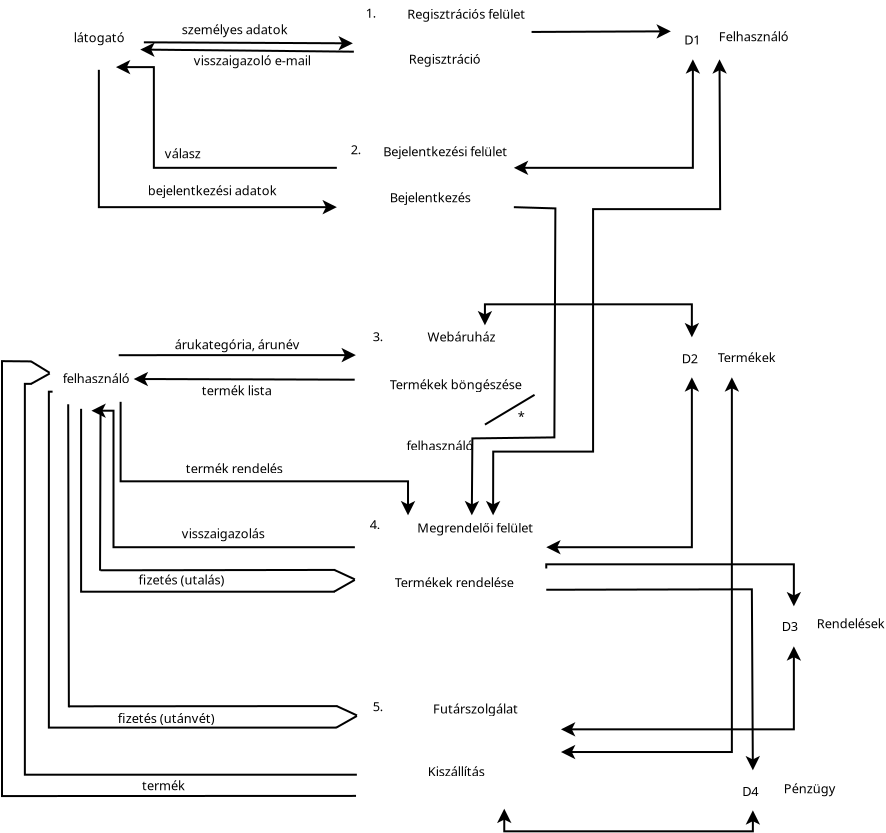 <?xml version="1.0" encoding="UTF-8"?>
<dia:diagram xmlns:dia="http://www.lysator.liu.se/~alla/dia/">
  <dia:layer name="Háttér" visible="true" active="true">
    <dia:group>
      <dia:group>
        <dia:group>
          <dia:group>
            <dia:object type="Gabor - flow" version="1" id="O0">
              <dia:attribute name="obj_pos">
                <dia:point val="14.4,8"/>
              </dia:attribute>
              <dia:attribute name="obj_bb">
                <dia:rectangle val="14.395,7.995;23.255,12.922"/>
              </dia:attribute>
              <dia:attribute name="meta">
                <dia:composite type="dict"/>
              </dia:attribute>
              <dia:attribute name="elem_corner">
                <dia:point val="14.4,8"/>
              </dia:attribute>
              <dia:attribute name="elem_width">
                <dia:real val="8.85"/>
              </dia:attribute>
              <dia:attribute name="elem_height">
                <dia:real val="4.917"/>
              </dia:attribute>
              <dia:attribute name="line_width">
                <dia:real val="0.1"/>
              </dia:attribute>
              <dia:attribute name="line_colour">
                <dia:color val="#000000"/>
              </dia:attribute>
              <dia:attribute name="fill_colour">
                <dia:color val="#ffffff"/>
              </dia:attribute>
              <dia:attribute name="show_background">
                <dia:boolean val="true"/>
              </dia:attribute>
              <dia:attribute name="line_style">
                <dia:enum val="0"/>
                <dia:real val="1"/>
              </dia:attribute>
              <dia:attribute name="flip_horizontal">
                <dia:boolean val="false"/>
              </dia:attribute>
              <dia:attribute name="flip_vertical">
                <dia:boolean val="false"/>
              </dia:attribute>
              <dia:attribute name="subscale">
                <dia:real val="1"/>
              </dia:attribute>
            </dia:object>
            <dia:object type="Standard - Text" version="1" id="O1">
              <dia:attribute name="obj_pos">
                <dia:point val="15.1,8.8"/>
              </dia:attribute>
              <dia:attribute name="obj_bb">
                <dia:rectangle val="15.1,8.16;15.645,8.932"/>
              </dia:attribute>
              <dia:attribute name="text">
                <dia:composite type="text">
                  <dia:attribute name="string">
                    <dia:string>#2.#</dia:string>
                  </dia:attribute>
                  <dia:attribute name="font">
                    <dia:font family="sans" style="0" name="Helvetica"/>
                  </dia:attribute>
                  <dia:attribute name="height">
                    <dia:real val="0.8"/>
                  </dia:attribute>
                  <dia:attribute name="pos">
                    <dia:point val="15.1,8.8"/>
                  </dia:attribute>
                  <dia:attribute name="color">
                    <dia:color val="#000000"/>
                  </dia:attribute>
                  <dia:attribute name="alignment">
                    <dia:enum val="0"/>
                  </dia:attribute>
                </dia:composite>
              </dia:attribute>
              <dia:attribute name="valign">
                <dia:enum val="3"/>
              </dia:attribute>
            </dia:object>
            <dia:object type="Standard - Text" version="1" id="O2">
              <dia:attribute name="obj_pos">
                <dia:point val="17.05,11.2"/>
              </dia:attribute>
              <dia:attribute name="obj_bb">
                <dia:rectangle val="17.05,10.56;20.905,11.332"/>
              </dia:attribute>
              <dia:attribute name="text">
                <dia:composite type="text">
                  <dia:attribute name="string">
                    <dia:string>#Bejelentkezés#</dia:string>
                  </dia:attribute>
                  <dia:attribute name="font">
                    <dia:font family="sans" style="0" name="Helvetica"/>
                  </dia:attribute>
                  <dia:attribute name="height">
                    <dia:real val="0.8"/>
                  </dia:attribute>
                  <dia:attribute name="pos">
                    <dia:point val="17.05,11.2"/>
                  </dia:attribute>
                  <dia:attribute name="color">
                    <dia:color val="#000000"/>
                  </dia:attribute>
                  <dia:attribute name="alignment">
                    <dia:enum val="0"/>
                  </dia:attribute>
                </dia:composite>
              </dia:attribute>
              <dia:attribute name="valign">
                <dia:enum val="3"/>
              </dia:attribute>
            </dia:object>
          </dia:group>
          <dia:group>
            <dia:group>
              <dia:group>
                <dia:group>
                  <dia:object type="Gabor - flow" version="1" id="O3">
                    <dia:attribute name="obj_pos">
                      <dia:point val="15.25,1.2"/>
                    </dia:attribute>
                    <dia:attribute name="obj_bb">
                      <dia:rectangle val="15.245,1.195;24.141,6.142"/>
                    </dia:attribute>
                    <dia:attribute name="meta">
                      <dia:composite type="dict"/>
                    </dia:attribute>
                    <dia:attribute name="elem_corner">
                      <dia:point val="15.25,1.2"/>
                    </dia:attribute>
                    <dia:attribute name="elem_width">
                      <dia:real val="8.886"/>
                    </dia:attribute>
                    <dia:attribute name="elem_height">
                      <dia:real val="4.937"/>
                    </dia:attribute>
                    <dia:attribute name="line_width">
                      <dia:real val="0.1"/>
                    </dia:attribute>
                    <dia:attribute name="line_colour">
                      <dia:color val="#000000"/>
                    </dia:attribute>
                    <dia:attribute name="fill_colour">
                      <dia:color val="#ffffff"/>
                    </dia:attribute>
                    <dia:attribute name="show_background">
                      <dia:boolean val="true"/>
                    </dia:attribute>
                    <dia:attribute name="line_style">
                      <dia:enum val="0"/>
                      <dia:real val="1"/>
                    </dia:attribute>
                    <dia:attribute name="flip_horizontal">
                      <dia:boolean val="false"/>
                    </dia:attribute>
                    <dia:attribute name="flip_vertical">
                      <dia:boolean val="false"/>
                    </dia:attribute>
                    <dia:attribute name="subscale">
                      <dia:real val="1"/>
                    </dia:attribute>
                  </dia:object>
                  <dia:object type="Standard - Text" version="1" id="O4">
                    <dia:attribute name="obj_pos">
                      <dia:point val="15.85,1.969"/>
                    </dia:attribute>
                    <dia:attribute name="obj_bb">
                      <dia:rectangle val="15.85,1.329;16.395,2.101"/>
                    </dia:attribute>
                    <dia:attribute name="text">
                      <dia:composite type="text">
                        <dia:attribute name="string">
                          <dia:string>#1.#</dia:string>
                        </dia:attribute>
                        <dia:attribute name="font">
                          <dia:font family="sans" style="0" name="Helvetica"/>
                        </dia:attribute>
                        <dia:attribute name="height">
                          <dia:real val="0.8"/>
                        </dia:attribute>
                        <dia:attribute name="pos">
                          <dia:point val="15.85,1.969"/>
                        </dia:attribute>
                        <dia:attribute name="color">
                          <dia:color val="#000000"/>
                        </dia:attribute>
                        <dia:attribute name="alignment">
                          <dia:enum val="0"/>
                        </dia:attribute>
                      </dia:composite>
                    </dia:attribute>
                    <dia:attribute name="valign">
                      <dia:enum val="3"/>
                    </dia:attribute>
                  </dia:object>
                  <dia:object type="Standard - Text" version="1" id="O5">
                    <dia:attribute name="obj_pos">
                      <dia:point val="17.6,1.819"/>
                    </dia:attribute>
                    <dia:attribute name="obj_bb">
                      <dia:rectangle val="17.6,1.179;17.6,1.951"/>
                    </dia:attribute>
                    <dia:attribute name="text">
                      <dia:composite type="text">
                        <dia:attribute name="string">
                          <dia:string>##</dia:string>
                        </dia:attribute>
                        <dia:attribute name="font">
                          <dia:font family="sans" style="0" name="Helvetica"/>
                        </dia:attribute>
                        <dia:attribute name="height">
                          <dia:real val="0.8"/>
                        </dia:attribute>
                        <dia:attribute name="pos">
                          <dia:point val="17.6,1.819"/>
                        </dia:attribute>
                        <dia:attribute name="color">
                          <dia:color val="#000000"/>
                        </dia:attribute>
                        <dia:attribute name="alignment">
                          <dia:enum val="0"/>
                        </dia:attribute>
                      </dia:composite>
                    </dia:attribute>
                    <dia:attribute name="valign">
                      <dia:enum val="3"/>
                    </dia:attribute>
                  </dia:object>
                </dia:group>
                <dia:object type="Standard - Text" version="1" id="O6">
                  <dia:attribute name="obj_pos">
                    <dia:point val="18,4.269"/>
                  </dia:attribute>
                  <dia:attribute name="obj_bb">
                    <dia:rectangle val="18,3.629;21.378,4.401"/>
                  </dia:attribute>
                  <dia:attribute name="text">
                    <dia:composite type="text">
                      <dia:attribute name="string">
                        <dia:string>#Regisztráció#</dia:string>
                      </dia:attribute>
                      <dia:attribute name="font">
                        <dia:font family="sans" style="0" name="Helvetica"/>
                      </dia:attribute>
                      <dia:attribute name="height">
                        <dia:real val="0.8"/>
                      </dia:attribute>
                      <dia:attribute name="pos">
                        <dia:point val="18,4.269"/>
                      </dia:attribute>
                      <dia:attribute name="color">
                        <dia:color val="#000000"/>
                      </dia:attribute>
                      <dia:attribute name="alignment">
                        <dia:enum val="0"/>
                      </dia:attribute>
                    </dia:composite>
                  </dia:attribute>
                  <dia:attribute name="valign">
                    <dia:enum val="3"/>
                  </dia:attribute>
                </dia:object>
              </dia:group>
              <dia:group>
                <dia:object type="Gabor - ext_item" version="1" id="O7">
                  <dia:attribute name="obj_pos">
                    <dia:point val="0.25,1.2"/>
                  </dia:attribute>
                  <dia:attribute name="obj_bb">
                    <dia:rectangle val="0.2,1.15;4.8,4.625"/>
                  </dia:attribute>
                  <dia:attribute name="meta">
                    <dia:composite type="dict"/>
                  </dia:attribute>
                  <dia:attribute name="elem_corner">
                    <dia:point val="0.25,1.2"/>
                  </dia:attribute>
                  <dia:attribute name="elem_width">
                    <dia:real val="4.5"/>
                  </dia:attribute>
                  <dia:attribute name="elem_height">
                    <dia:real val="3.375"/>
                  </dia:attribute>
                  <dia:attribute name="line_width">
                    <dia:real val="0.1"/>
                  </dia:attribute>
                  <dia:attribute name="line_colour">
                    <dia:color val="#000000"/>
                  </dia:attribute>
                  <dia:attribute name="fill_colour">
                    <dia:color val="#ffffff"/>
                  </dia:attribute>
                  <dia:attribute name="show_background">
                    <dia:boolean val="true"/>
                  </dia:attribute>
                  <dia:attribute name="line_style">
                    <dia:enum val="0"/>
                    <dia:real val="1"/>
                  </dia:attribute>
                  <dia:attribute name="flip_horizontal">
                    <dia:boolean val="false"/>
                  </dia:attribute>
                  <dia:attribute name="flip_vertical">
                    <dia:boolean val="false"/>
                  </dia:attribute>
                  <dia:attribute name="subscale">
                    <dia:real val="1"/>
                  </dia:attribute>
                </dia:object>
                <dia:object type="Standard - Text" version="1" id="O8">
                  <dia:attribute name="obj_pos">
                    <dia:point val="1.25,3.2"/>
                  </dia:attribute>
                  <dia:attribute name="obj_bb">
                    <dia:rectangle val="1.25,2.56;3.547,3.333"/>
                  </dia:attribute>
                  <dia:attribute name="text">
                    <dia:composite type="text">
                      <dia:attribute name="string">
                        <dia:string>#látogató#</dia:string>
                      </dia:attribute>
                      <dia:attribute name="font">
                        <dia:font family="sans" style="0" name="Helvetica"/>
                      </dia:attribute>
                      <dia:attribute name="height">
                        <dia:real val="0.8"/>
                      </dia:attribute>
                      <dia:attribute name="pos">
                        <dia:point val="1.25,3.2"/>
                      </dia:attribute>
                      <dia:attribute name="color">
                        <dia:color val="#000000"/>
                      </dia:attribute>
                      <dia:attribute name="alignment">
                        <dia:enum val="0"/>
                      </dia:attribute>
                    </dia:composite>
                  </dia:attribute>
                  <dia:attribute name="valign">
                    <dia:enum val="3"/>
                  </dia:attribute>
                </dia:object>
              </dia:group>
              <dia:object type="Standard - Line" version="0" id="O9">
                <dia:attribute name="obj_pos">
                  <dia:point val="4.75,3.2"/>
                </dia:attribute>
                <dia:attribute name="obj_bb">
                  <dia:rectangle val="4.7,2.885;15.312,3.609"/>
                </dia:attribute>
                <dia:attribute name="conn_endpoints">
                  <dia:point val="4.75,3.2"/>
                  <dia:point val="15.2,3.25"/>
                </dia:attribute>
                <dia:attribute name="numcp">
                  <dia:int val="1"/>
                </dia:attribute>
                <dia:attribute name="end_arrow">
                  <dia:enum val="22"/>
                </dia:attribute>
                <dia:attribute name="end_arrow_length">
                  <dia:real val="0.5"/>
                </dia:attribute>
                <dia:attribute name="end_arrow_width">
                  <dia:real val="0.5"/>
                </dia:attribute>
              </dia:object>
            </dia:group>
            <dia:object type="Standard - Text" version="1" id="O10">
              <dia:attribute name="obj_pos">
                <dia:point val="6.65,2.8"/>
              </dia:attribute>
              <dia:attribute name="obj_bb">
                <dia:rectangle val="6.65,2.16;11.63,2.933"/>
              </dia:attribute>
              <dia:attribute name="text">
                <dia:composite type="text">
                  <dia:attribute name="string">
                    <dia:string>#személyes adatok#</dia:string>
                  </dia:attribute>
                  <dia:attribute name="font">
                    <dia:font family="sans" style="0" name="Helvetica"/>
                  </dia:attribute>
                  <dia:attribute name="height">
                    <dia:real val="0.8"/>
                  </dia:attribute>
                  <dia:attribute name="pos">
                    <dia:point val="6.65,2.8"/>
                  </dia:attribute>
                  <dia:attribute name="color">
                    <dia:color val="#000000"/>
                  </dia:attribute>
                  <dia:attribute name="alignment">
                    <dia:enum val="0"/>
                  </dia:attribute>
                </dia:composite>
              </dia:attribute>
              <dia:attribute name="valign">
                <dia:enum val="3"/>
              </dia:attribute>
            </dia:object>
          </dia:group>
          <dia:object type="Standard - ZigZagLine" version="1" id="O11">
            <dia:attribute name="obj_pos">
              <dia:point val="2.5,4.575"/>
            </dia:attribute>
            <dia:attribute name="obj_bb">
              <dia:rectangle val="2.45,4.525;14.512,11.803"/>
            </dia:attribute>
            <dia:attribute name="orth_points">
              <dia:point val="2.5,4.575"/>
              <dia:point val="2.5,11.442"/>
              <dia:point val="14.4,11.442"/>
            </dia:attribute>
            <dia:attribute name="orth_orient">
              <dia:enum val="1"/>
              <dia:enum val="0"/>
            </dia:attribute>
            <dia:attribute name="autorouting">
              <dia:boolean val="true"/>
            </dia:attribute>
            <dia:attribute name="end_arrow">
              <dia:enum val="22"/>
            </dia:attribute>
            <dia:attribute name="end_arrow_length">
              <dia:real val="0.5"/>
            </dia:attribute>
            <dia:attribute name="end_arrow_width">
              <dia:real val="0.5"/>
            </dia:attribute>
          </dia:object>
          <dia:object type="Standard - Text" version="1" id="O12">
            <dia:attribute name="obj_pos">
              <dia:point val="4.95,10.85"/>
            </dia:attribute>
            <dia:attribute name="obj_bb">
              <dia:rectangle val="4.95,10.21;11.037,10.982"/>
            </dia:attribute>
            <dia:attribute name="text">
              <dia:composite type="text">
                <dia:attribute name="string">
                  <dia:string>#bejelentkezési adatok#</dia:string>
                </dia:attribute>
                <dia:attribute name="font">
                  <dia:font family="sans" style="0" name="Helvetica"/>
                </dia:attribute>
                <dia:attribute name="height">
                  <dia:real val="0.8"/>
                </dia:attribute>
                <dia:attribute name="pos">
                  <dia:point val="4.95,10.85"/>
                </dia:attribute>
                <dia:attribute name="color">
                  <dia:color val="#000000"/>
                </dia:attribute>
                <dia:attribute name="alignment">
                  <dia:enum val="0"/>
                </dia:attribute>
              </dia:composite>
            </dia:attribute>
            <dia:attribute name="valign">
              <dia:enum val="3"/>
            </dia:attribute>
          </dia:object>
        </dia:group>
        <dia:object type="Standard - ZigZagLine" version="1" id="O13">
          <dia:attribute name="obj_pos">
            <dia:point val="14.4,9.475"/>
          </dia:attribute>
          <dia:attribute name="obj_bb">
            <dia:rectangle val="3.243,4.078;14.45,9.525"/>
          </dia:attribute>
          <dia:attribute name="orth_points">
            <dia:point val="14.4,9.475"/>
            <dia:point val="5.25,9.475"/>
            <dia:point val="5.25,4.44"/>
            <dia:point val="3.355,4.44"/>
          </dia:attribute>
          <dia:attribute name="orth_orient">
            <dia:enum val="0"/>
            <dia:enum val="1"/>
            <dia:enum val="0"/>
          </dia:attribute>
          <dia:attribute name="autorouting">
            <dia:boolean val="false"/>
          </dia:attribute>
          <dia:attribute name="end_arrow">
            <dia:enum val="22"/>
          </dia:attribute>
          <dia:attribute name="end_arrow_length">
            <dia:real val="0.5"/>
          </dia:attribute>
          <dia:attribute name="end_arrow_width">
            <dia:real val="0.5"/>
          </dia:attribute>
        </dia:object>
        <dia:object type="Standard - Text" version="1" id="O14">
          <dia:attribute name="obj_pos">
            <dia:point val="5.8,9"/>
          </dia:attribute>
          <dia:attribute name="obj_bb">
            <dia:rectangle val="5.8,8.36;7.508,9.133"/>
          </dia:attribute>
          <dia:attribute name="text">
            <dia:composite type="text">
              <dia:attribute name="string">
                <dia:string>#válasz#</dia:string>
              </dia:attribute>
              <dia:attribute name="font">
                <dia:font family="sans" style="0" name="Helvetica"/>
              </dia:attribute>
              <dia:attribute name="height">
                <dia:real val="0.8"/>
              </dia:attribute>
              <dia:attribute name="pos">
                <dia:point val="5.8,9"/>
              </dia:attribute>
              <dia:attribute name="color">
                <dia:color val="#000000"/>
              </dia:attribute>
              <dia:attribute name="alignment">
                <dia:enum val="0"/>
              </dia:attribute>
            </dia:composite>
          </dia:attribute>
          <dia:attribute name="valign">
            <dia:enum val="3"/>
          </dia:attribute>
        </dia:object>
      </dia:group>
      <dia:object type="Standard - Line" version="0" id="O15">
        <dia:attribute name="obj_pos">
          <dia:point val="15.25,3.668"/>
        </dia:attribute>
        <dia:attribute name="obj_bb">
          <dia:rectangle val="4.458,3.207;15.3,3.93"/>
        </dia:attribute>
        <dia:attribute name="conn_endpoints">
          <dia:point val="15.25,3.668"/>
          <dia:point val="4.57,3.562"/>
        </dia:attribute>
        <dia:attribute name="numcp">
          <dia:int val="1"/>
        </dia:attribute>
        <dia:attribute name="end_arrow">
          <dia:enum val="22"/>
        </dia:attribute>
        <dia:attribute name="end_arrow_length">
          <dia:real val="0.5"/>
        </dia:attribute>
        <dia:attribute name="end_arrow_width">
          <dia:real val="0.5"/>
        </dia:attribute>
      </dia:object>
      <dia:object type="Standard - Text" version="1" id="O16">
        <dia:attribute name="obj_pos">
          <dia:point val="7.25,4.35"/>
        </dia:attribute>
        <dia:attribute name="obj_bb">
          <dia:rectangle val="7.25,3.71;12.81,4.482"/>
        </dia:attribute>
        <dia:attribute name="text">
          <dia:composite type="text">
            <dia:attribute name="string">
              <dia:string>#visszaigazoló e-mail#</dia:string>
            </dia:attribute>
            <dia:attribute name="font">
              <dia:font family="sans" style="0" name="Helvetica"/>
            </dia:attribute>
            <dia:attribute name="height">
              <dia:real val="0.8"/>
            </dia:attribute>
            <dia:attribute name="pos">
              <dia:point val="7.25,4.35"/>
            </dia:attribute>
            <dia:attribute name="color">
              <dia:color val="#000000"/>
            </dia:attribute>
            <dia:attribute name="alignment">
              <dia:enum val="0"/>
            </dia:attribute>
          </dia:composite>
        </dia:attribute>
        <dia:attribute name="valign">
          <dia:enum val="3"/>
        </dia:attribute>
      </dia:object>
    </dia:group>
    <dia:object type="Gabor - data_store3" version="1" id="O17">
      <dia:attribute name="obj_pos">
        <dia:point val="31.2,2.05"/>
      </dia:attribute>
      <dia:attribute name="obj_bb">
        <dia:rectangle val="31.15,2;37.2,4.1"/>
      </dia:attribute>
      <dia:attribute name="meta">
        <dia:composite type="dict"/>
      </dia:attribute>
      <dia:attribute name="elem_corner">
        <dia:point val="31.2,2.05"/>
      </dia:attribute>
      <dia:attribute name="elem_width">
        <dia:real val="6"/>
      </dia:attribute>
      <dia:attribute name="elem_height">
        <dia:real val="2"/>
      </dia:attribute>
      <dia:attribute name="line_width">
        <dia:real val="0.1"/>
      </dia:attribute>
      <dia:attribute name="line_colour">
        <dia:color val="#000000"/>
      </dia:attribute>
      <dia:attribute name="fill_colour">
        <dia:color val="#ffffff"/>
      </dia:attribute>
      <dia:attribute name="show_background">
        <dia:boolean val="true"/>
      </dia:attribute>
      <dia:attribute name="line_style">
        <dia:enum val="0"/>
        <dia:real val="1"/>
      </dia:attribute>
      <dia:attribute name="flip_horizontal">
        <dia:boolean val="false"/>
      </dia:attribute>
      <dia:attribute name="flip_vertical">
        <dia:boolean val="false"/>
      </dia:attribute>
      <dia:attribute name="subscale">
        <dia:real val="1"/>
      </dia:attribute>
    </dia:object>
    <dia:object type="Standard - Text" version="1" id="O18">
      <dia:attribute name="obj_pos">
        <dia:point val="33.4,2.9"/>
      </dia:attribute>
      <dia:attribute name="obj_bb">
        <dia:rectangle val="33.4,2.26;33.4,3.033"/>
      </dia:attribute>
      <dia:attribute name="text">
        <dia:composite type="text">
          <dia:attribute name="string">
            <dia:string>##</dia:string>
          </dia:attribute>
          <dia:attribute name="font">
            <dia:font family="sans" style="0" name="Helvetica"/>
          </dia:attribute>
          <dia:attribute name="height">
            <dia:real val="0.8"/>
          </dia:attribute>
          <dia:attribute name="pos">
            <dia:point val="33.4,2.9"/>
          </dia:attribute>
          <dia:attribute name="color">
            <dia:color val="#000000"/>
          </dia:attribute>
          <dia:attribute name="alignment">
            <dia:enum val="0"/>
          </dia:attribute>
        </dia:composite>
      </dia:attribute>
      <dia:attribute name="valign">
        <dia:enum val="3"/>
      </dia:attribute>
    </dia:object>
    <dia:object type="Standard - Text" version="1" id="O19">
      <dia:attribute name="obj_pos">
        <dia:point val="33.5,3.15"/>
      </dia:attribute>
      <dia:attribute name="obj_bb">
        <dia:rectangle val="33.5,2.51;36.77,3.283"/>
      </dia:attribute>
      <dia:attribute name="text">
        <dia:composite type="text">
          <dia:attribute name="string">
            <dia:string>#Felhasználó#</dia:string>
          </dia:attribute>
          <dia:attribute name="font">
            <dia:font family="sans" style="0" name="Helvetica"/>
          </dia:attribute>
          <dia:attribute name="height">
            <dia:real val="0.8"/>
          </dia:attribute>
          <dia:attribute name="pos">
            <dia:point val="33.5,3.15"/>
          </dia:attribute>
          <dia:attribute name="color">
            <dia:color val="#000000"/>
          </dia:attribute>
          <dia:attribute name="alignment">
            <dia:enum val="0"/>
          </dia:attribute>
        </dia:composite>
      </dia:attribute>
      <dia:attribute name="valign">
        <dia:enum val="3"/>
      </dia:attribute>
    </dia:object>
    <dia:object type="Standard - Line" version="0" id="O20">
      <dia:attribute name="obj_pos">
        <dia:point val="24.136,2.681"/>
      </dia:attribute>
      <dia:attribute name="obj_bb">
        <dia:rectangle val="24.086,2.291;31.212,3.015"/>
      </dia:attribute>
      <dia:attribute name="conn_endpoints">
        <dia:point val="24.136,2.681"/>
        <dia:point val="31.1,2.65"/>
      </dia:attribute>
      <dia:attribute name="numcp">
        <dia:int val="1"/>
      </dia:attribute>
      <dia:attribute name="end_arrow">
        <dia:enum val="22"/>
      </dia:attribute>
      <dia:attribute name="end_arrow_length">
        <dia:real val="0.5"/>
      </dia:attribute>
      <dia:attribute name="end_arrow_width">
        <dia:real val="0.5"/>
      </dia:attribute>
      <dia:connections>
        <dia:connection handle="0" to="O3" connection="5"/>
      </dia:connections>
    </dia:object>
    <dia:object type="Standard - ZigZagLine" version="1" id="O21">
      <dia:attribute name="obj_pos">
        <dia:point val="23.25,9.475"/>
      </dia:attribute>
      <dia:attribute name="obj_bb">
        <dia:rectangle val="23.2,4;32.562,9.837"/>
      </dia:attribute>
      <dia:attribute name="orth_points">
        <dia:point val="23.25,9.475"/>
        <dia:point val="32.2,9.475"/>
        <dia:point val="32.2,4.05"/>
      </dia:attribute>
      <dia:attribute name="orth_orient">
        <dia:enum val="0"/>
        <dia:enum val="1"/>
      </dia:attribute>
      <dia:attribute name="autorouting">
        <dia:boolean val="true"/>
      </dia:attribute>
      <dia:attribute name="start_arrow">
        <dia:enum val="22"/>
      </dia:attribute>
      <dia:attribute name="start_arrow_length">
        <dia:real val="0.5"/>
      </dia:attribute>
      <dia:attribute name="start_arrow_width">
        <dia:real val="0.5"/>
      </dia:attribute>
      <dia:attribute name="end_arrow">
        <dia:enum val="22"/>
      </dia:attribute>
      <dia:attribute name="end_arrow_length">
        <dia:real val="0.5"/>
      </dia:attribute>
      <dia:attribute name="end_arrow_width">
        <dia:real val="0.5"/>
      </dia:attribute>
      <dia:connections>
        <dia:connection handle="0" to="O0" connection="5"/>
        <dia:connection handle="1" to="O17" connection="10"/>
      </dia:connections>
    </dia:object>
    <dia:group>
      <dia:object type="Gabor - flow" version="1" id="O22">
        <dia:attribute name="obj_pos">
          <dia:point val="15.35,17.35"/>
        </dia:attribute>
        <dia:attribute name="obj_bb">
          <dia:rectangle val="15.345,17.345;24.29,22.319"/>
        </dia:attribute>
        <dia:attribute name="meta">
          <dia:composite type="dict"/>
        </dia:attribute>
        <dia:attribute name="elem_corner">
          <dia:point val="15.35,17.35"/>
        </dia:attribute>
        <dia:attribute name="elem_width">
          <dia:real val="8.935"/>
        </dia:attribute>
        <dia:attribute name="elem_height">
          <dia:real val="4.964"/>
        </dia:attribute>
        <dia:attribute name="line_width">
          <dia:real val="0.1"/>
        </dia:attribute>
        <dia:attribute name="line_colour">
          <dia:color val="#000000"/>
        </dia:attribute>
        <dia:attribute name="fill_colour">
          <dia:color val="#ffffff"/>
        </dia:attribute>
        <dia:attribute name="show_background">
          <dia:boolean val="true"/>
        </dia:attribute>
        <dia:attribute name="line_style">
          <dia:enum val="0"/>
          <dia:real val="1"/>
        </dia:attribute>
        <dia:attribute name="flip_horizontal">
          <dia:boolean val="false"/>
        </dia:attribute>
        <dia:attribute name="flip_vertical">
          <dia:boolean val="false"/>
        </dia:attribute>
        <dia:attribute name="subscale">
          <dia:real val="1"/>
        </dia:attribute>
      </dia:object>
      <dia:object type="Standard - Text" version="1" id="O23">
        <dia:attribute name="obj_pos">
          <dia:point val="16.2,18.15"/>
        </dia:attribute>
        <dia:attribute name="obj_bb">
          <dia:rectangle val="16.2,17.51;16.745,18.282"/>
        </dia:attribute>
        <dia:attribute name="text">
          <dia:composite type="text">
            <dia:attribute name="string">
              <dia:string>#3.#</dia:string>
            </dia:attribute>
            <dia:attribute name="font">
              <dia:font family="sans" style="0" name="Helvetica"/>
            </dia:attribute>
            <dia:attribute name="height">
              <dia:real val="0.8"/>
            </dia:attribute>
            <dia:attribute name="pos">
              <dia:point val="16.2,18.15"/>
            </dia:attribute>
            <dia:attribute name="color">
              <dia:color val="#000000"/>
            </dia:attribute>
            <dia:attribute name="alignment">
              <dia:enum val="0"/>
            </dia:attribute>
          </dia:composite>
        </dia:attribute>
        <dia:attribute name="valign">
          <dia:enum val="3"/>
        </dia:attribute>
      </dia:object>
      <dia:object type="Standard - Text" version="1" id="O24">
        <dia:attribute name="obj_pos">
          <dia:point val="17.05,20.55"/>
        </dia:attribute>
        <dia:attribute name="obj_bb">
          <dia:rectangle val="17.05,19.91;23.328,20.683"/>
        </dia:attribute>
        <dia:attribute name="text">
          <dia:composite type="text">
            <dia:attribute name="string">
              <dia:string>#Termékek böngészése#</dia:string>
            </dia:attribute>
            <dia:attribute name="font">
              <dia:font family="sans" style="0" name="Helvetica"/>
            </dia:attribute>
            <dia:attribute name="height">
              <dia:real val="0.8"/>
            </dia:attribute>
            <dia:attribute name="pos">
              <dia:point val="17.05,20.55"/>
            </dia:attribute>
            <dia:attribute name="color">
              <dia:color val="#000000"/>
            </dia:attribute>
            <dia:attribute name="alignment">
              <dia:enum val="0"/>
            </dia:attribute>
          </dia:composite>
        </dia:attribute>
        <dia:attribute name="valign">
          <dia:enum val="3"/>
        </dia:attribute>
      </dia:object>
    </dia:group>
    <dia:group>
      <dia:object type="Gabor - ext_item" version="1" id="O25">
        <dia:attribute name="obj_pos">
          <dia:point val="0.017,18.45"/>
        </dia:attribute>
        <dia:attribute name="obj_bb">
          <dia:rectangle val="-0.033,18.4;4.292,21.669"/>
        </dia:attribute>
        <dia:attribute name="meta">
          <dia:composite type="dict"/>
        </dia:attribute>
        <dia:attribute name="elem_corner">
          <dia:point val="0.017,18.45"/>
        </dia:attribute>
        <dia:attribute name="elem_width">
          <dia:real val="4.225"/>
        </dia:attribute>
        <dia:attribute name="elem_height">
          <dia:real val="3.169"/>
        </dia:attribute>
        <dia:attribute name="line_width">
          <dia:real val="0.1"/>
        </dia:attribute>
        <dia:attribute name="line_colour">
          <dia:color val="#000000"/>
        </dia:attribute>
        <dia:attribute name="fill_colour">
          <dia:color val="#ffffff"/>
        </dia:attribute>
        <dia:attribute name="show_background">
          <dia:boolean val="true"/>
        </dia:attribute>
        <dia:attribute name="line_style">
          <dia:enum val="0"/>
          <dia:real val="1"/>
        </dia:attribute>
        <dia:attribute name="flip_horizontal">
          <dia:boolean val="false"/>
        </dia:attribute>
        <dia:attribute name="flip_vertical">
          <dia:boolean val="false"/>
        </dia:attribute>
        <dia:attribute name="subscale">
          <dia:real val="1"/>
        </dia:attribute>
      </dia:object>
      <dia:object type="Standard - Text" version="1" id="O26">
        <dia:attribute name="obj_pos">
          <dia:point val="0.7,20.25"/>
        </dia:attribute>
        <dia:attribute name="obj_bb">
          <dia:rectangle val="0.7,19.61;3.84,20.383"/>
        </dia:attribute>
        <dia:attribute name="text">
          <dia:composite type="text">
            <dia:attribute name="string">
              <dia:string>#felhasználó#</dia:string>
            </dia:attribute>
            <dia:attribute name="font">
              <dia:font family="sans" style="0" name="Helvetica"/>
            </dia:attribute>
            <dia:attribute name="height">
              <dia:real val="0.8"/>
            </dia:attribute>
            <dia:attribute name="pos">
              <dia:point val="0.7,20.25"/>
            </dia:attribute>
            <dia:attribute name="color">
              <dia:color val="#000000"/>
            </dia:attribute>
            <dia:attribute name="alignment">
              <dia:enum val="0"/>
            </dia:attribute>
          </dia:composite>
        </dia:attribute>
        <dia:attribute name="valign">
          <dia:enum val="3"/>
        </dia:attribute>
      </dia:object>
    </dia:group>
    <dia:object type="Standard - Line" version="0" id="O27">
      <dia:attribute name="obj_pos">
        <dia:point val="3.493,18.843"/>
      </dia:attribute>
      <dia:attribute name="obj_bb">
        <dia:rectangle val="3.443,18.478;15.462,19.201"/>
      </dia:attribute>
      <dia:attribute name="conn_endpoints">
        <dia:point val="3.493,18.843"/>
        <dia:point val="15.35,18.839"/>
      </dia:attribute>
      <dia:attribute name="numcp">
        <dia:int val="1"/>
      </dia:attribute>
      <dia:attribute name="end_arrow">
        <dia:enum val="22"/>
      </dia:attribute>
      <dia:attribute name="end_arrow_length">
        <dia:real val="0.5"/>
      </dia:attribute>
      <dia:attribute name="end_arrow_width">
        <dia:real val="0.5"/>
      </dia:attribute>
      <dia:connections>
        <dia:connection handle="1" to="O22" connection="4"/>
      </dia:connections>
    </dia:object>
    <dia:object type="Standard - Text" version="1" id="O28">
      <dia:attribute name="obj_pos">
        <dia:point val="6.3,18.55"/>
      </dia:attribute>
      <dia:attribute name="obj_bb">
        <dia:rectangle val="6.3,17.91;12.178,18.683"/>
      </dia:attribute>
      <dia:attribute name="text">
        <dia:composite type="text">
          <dia:attribute name="string">
            <dia:string>#árukategória, árunév#</dia:string>
          </dia:attribute>
          <dia:attribute name="font">
            <dia:font family="sans" style="0" name="Helvetica"/>
          </dia:attribute>
          <dia:attribute name="height">
            <dia:real val="0.8"/>
          </dia:attribute>
          <dia:attribute name="pos">
            <dia:point val="6.3,18.55"/>
          </dia:attribute>
          <dia:attribute name="color">
            <dia:color val="#000000"/>
          </dia:attribute>
          <dia:attribute name="alignment">
            <dia:enum val="0"/>
          </dia:attribute>
        </dia:composite>
      </dia:attribute>
      <dia:attribute name="valign">
        <dia:enum val="3"/>
      </dia:attribute>
    </dia:object>
    <dia:object type="Standard - Line" version="0" id="O29">
      <dia:attribute name="obj_pos">
        <dia:point val="15.292,20.068"/>
      </dia:attribute>
      <dia:attribute name="obj_bb">
        <dia:rectangle val="4.13,19.674;15.342,20.398"/>
      </dia:attribute>
      <dia:attribute name="conn_endpoints">
        <dia:point val="15.292,20.068"/>
        <dia:point val="4.242,20.034"/>
      </dia:attribute>
      <dia:attribute name="numcp">
        <dia:int val="1"/>
      </dia:attribute>
      <dia:attribute name="end_arrow">
        <dia:enum val="22"/>
      </dia:attribute>
      <dia:attribute name="end_arrow_length">
        <dia:real val="0.5"/>
      </dia:attribute>
      <dia:attribute name="end_arrow_width">
        <dia:real val="0.5"/>
      </dia:attribute>
      <dia:connections>
        <dia:connection handle="1" to="O25" connection="3"/>
      </dia:connections>
    </dia:object>
    <dia:object type="Standard - Text" version="1" id="O30">
      <dia:attribute name="obj_pos">
        <dia:point val="7.65,20.85"/>
      </dia:attribute>
      <dia:attribute name="obj_bb">
        <dia:rectangle val="7.65,20.21;10.958,20.983"/>
      </dia:attribute>
      <dia:attribute name="text">
        <dia:composite type="text">
          <dia:attribute name="string">
            <dia:string>#termék lista#</dia:string>
          </dia:attribute>
          <dia:attribute name="font">
            <dia:font family="sans" style="0" name="Helvetica"/>
          </dia:attribute>
          <dia:attribute name="height">
            <dia:real val="0.8"/>
          </dia:attribute>
          <dia:attribute name="pos">
            <dia:point val="7.65,20.85"/>
          </dia:attribute>
          <dia:attribute name="color">
            <dia:color val="#000000"/>
          </dia:attribute>
          <dia:attribute name="alignment">
            <dia:enum val="0"/>
          </dia:attribute>
        </dia:composite>
      </dia:attribute>
      <dia:attribute name="valign">
        <dia:enum val="3"/>
      </dia:attribute>
    </dia:object>
    <dia:object type="Gabor - data_store3" version="1" id="O31">
      <dia:attribute name="obj_pos">
        <dia:point val="31.15,17.95"/>
      </dia:attribute>
      <dia:attribute name="obj_bb">
        <dia:rectangle val="31.1,17.9;37.15,20"/>
      </dia:attribute>
      <dia:attribute name="meta">
        <dia:composite type="dict"/>
      </dia:attribute>
      <dia:attribute name="elem_corner">
        <dia:point val="31.15,17.95"/>
      </dia:attribute>
      <dia:attribute name="elem_width">
        <dia:real val="6"/>
      </dia:attribute>
      <dia:attribute name="elem_height">
        <dia:real val="2"/>
      </dia:attribute>
      <dia:attribute name="line_width">
        <dia:real val="0.1"/>
      </dia:attribute>
      <dia:attribute name="line_colour">
        <dia:color val="#000000"/>
      </dia:attribute>
      <dia:attribute name="fill_colour">
        <dia:color val="#ffffff"/>
      </dia:attribute>
      <dia:attribute name="show_background">
        <dia:boolean val="true"/>
      </dia:attribute>
      <dia:attribute name="line_style">
        <dia:enum val="0"/>
        <dia:real val="1"/>
      </dia:attribute>
      <dia:attribute name="flip_horizontal">
        <dia:boolean val="false"/>
      </dia:attribute>
      <dia:attribute name="flip_vertical">
        <dia:boolean val="false"/>
      </dia:attribute>
      <dia:attribute name="subscale">
        <dia:real val="1"/>
      </dia:attribute>
    </dia:object>
    <dia:object type="Standard - Text" version="1" id="O32">
      <dia:attribute name="obj_pos">
        <dia:point val="33.45,19.2"/>
      </dia:attribute>
      <dia:attribute name="obj_bb">
        <dia:rectangle val="33.45,18.56;36.265,19.332"/>
      </dia:attribute>
      <dia:attribute name="text">
        <dia:composite type="text">
          <dia:attribute name="string">
            <dia:string>#Termékek#</dia:string>
          </dia:attribute>
          <dia:attribute name="font">
            <dia:font family="sans" style="0" name="Helvetica"/>
          </dia:attribute>
          <dia:attribute name="height">
            <dia:real val="0.8"/>
          </dia:attribute>
          <dia:attribute name="pos">
            <dia:point val="33.45,19.2"/>
          </dia:attribute>
          <dia:attribute name="color">
            <dia:color val="#000000"/>
          </dia:attribute>
          <dia:attribute name="alignment">
            <dia:enum val="0"/>
          </dia:attribute>
        </dia:composite>
      </dia:attribute>
      <dia:attribute name="valign">
        <dia:enum val="3"/>
      </dia:attribute>
    </dia:object>
    <dia:group>
      <dia:object type="Gabor - flow" version="1" id="O33">
        <dia:attribute name="obj_pos">
          <dia:point val="15.3,26.85"/>
        </dia:attribute>
        <dia:attribute name="obj_bb">
          <dia:rectangle val="15.295,26.845;24.875,32.172"/>
        </dia:attribute>
        <dia:attribute name="meta">
          <dia:composite type="dict"/>
        </dia:attribute>
        <dia:attribute name="elem_corner">
          <dia:point val="15.3,26.85"/>
        </dia:attribute>
        <dia:attribute name="elem_width">
          <dia:real val="9.57"/>
        </dia:attribute>
        <dia:attribute name="elem_height">
          <dia:real val="5.317"/>
        </dia:attribute>
        <dia:attribute name="line_width">
          <dia:real val="0.1"/>
        </dia:attribute>
        <dia:attribute name="line_colour">
          <dia:color val="#000000"/>
        </dia:attribute>
        <dia:attribute name="fill_colour">
          <dia:color val="#ffffff"/>
        </dia:attribute>
        <dia:attribute name="show_background">
          <dia:boolean val="true"/>
        </dia:attribute>
        <dia:attribute name="line_style">
          <dia:enum val="0"/>
          <dia:real val="1"/>
        </dia:attribute>
        <dia:attribute name="flip_horizontal">
          <dia:boolean val="false"/>
        </dia:attribute>
        <dia:attribute name="flip_vertical">
          <dia:boolean val="false"/>
        </dia:attribute>
        <dia:attribute name="subscale">
          <dia:real val="1"/>
        </dia:attribute>
      </dia:object>
      <dia:object type="Standard - Text" version="1" id="O34">
        <dia:attribute name="obj_pos">
          <dia:point val="16.05,27.55"/>
        </dia:attribute>
        <dia:attribute name="obj_bb">
          <dia:rectangle val="16.05,26.91;16.595,27.683"/>
        </dia:attribute>
        <dia:attribute name="text">
          <dia:composite type="text">
            <dia:attribute name="string">
              <dia:string>#4.#</dia:string>
            </dia:attribute>
            <dia:attribute name="font">
              <dia:font family="sans" style="0" name="Helvetica"/>
            </dia:attribute>
            <dia:attribute name="height">
              <dia:real val="0.8"/>
            </dia:attribute>
            <dia:attribute name="pos">
              <dia:point val="16.05,27.55"/>
            </dia:attribute>
            <dia:attribute name="color">
              <dia:color val="#000000"/>
            </dia:attribute>
            <dia:attribute name="alignment">
              <dia:enum val="0"/>
            </dia:attribute>
          </dia:composite>
        </dia:attribute>
        <dia:attribute name="valign">
          <dia:enum val="3"/>
        </dia:attribute>
      </dia:object>
      <dia:object type="Standard - Text" version="1" id="O35">
        <dia:attribute name="obj_pos">
          <dia:point val="17.3,30.45"/>
        </dia:attribute>
        <dia:attribute name="obj_bb">
          <dia:rectangle val="17.3,29.81;23.02,30.582"/>
        </dia:attribute>
        <dia:attribute name="text">
          <dia:composite type="text">
            <dia:attribute name="string">
              <dia:string>#Termékek rendelése#</dia:string>
            </dia:attribute>
            <dia:attribute name="font">
              <dia:font family="sans" style="0" name="Helvetica"/>
            </dia:attribute>
            <dia:attribute name="height">
              <dia:real val="0.8"/>
            </dia:attribute>
            <dia:attribute name="pos">
              <dia:point val="17.3,30.45"/>
            </dia:attribute>
            <dia:attribute name="color">
              <dia:color val="#000000"/>
            </dia:attribute>
            <dia:attribute name="alignment">
              <dia:enum val="0"/>
            </dia:attribute>
          </dia:composite>
        </dia:attribute>
        <dia:attribute name="valign">
          <dia:enum val="3"/>
        </dia:attribute>
      </dia:object>
    </dia:group>
    <dia:object type="Standard - ZigZagLine" version="1" id="O36">
      <dia:attribute name="obj_pos">
        <dia:point val="3.587,21.175"/>
      </dia:attribute>
      <dia:attribute name="obj_bb">
        <dia:rectangle val="3.537,21.125;18.32,26.962"/>
      </dia:attribute>
      <dia:attribute name="orth_points">
        <dia:point val="3.587,21.175"/>
        <dia:point val="3.587,25.15"/>
        <dia:point val="17.958,25.15"/>
        <dia:point val="17.958,26.85"/>
      </dia:attribute>
      <dia:attribute name="orth_orient">
        <dia:enum val="1"/>
        <dia:enum val="0"/>
        <dia:enum val="1"/>
      </dia:attribute>
      <dia:attribute name="autorouting">
        <dia:boolean val="false"/>
      </dia:attribute>
      <dia:attribute name="end_arrow">
        <dia:enum val="22"/>
      </dia:attribute>
      <dia:attribute name="end_arrow_length">
        <dia:real val="0.5"/>
      </dia:attribute>
      <dia:attribute name="end_arrow_width">
        <dia:real val="0.5"/>
      </dia:attribute>
      <dia:connections>
        <dia:connection handle="0" to="O25" connection="6"/>
        <dia:connection handle="1" to="O33" connection="10"/>
      </dia:connections>
    </dia:object>
    <dia:object type="Standard - Text" version="1" id="O37">
      <dia:attribute name="obj_pos">
        <dia:point val="6.85,24.75"/>
      </dia:attribute>
      <dia:attribute name="obj_bb">
        <dia:rectangle val="6.85,24.11;11.415,24.883"/>
      </dia:attribute>
      <dia:attribute name="text">
        <dia:composite type="text">
          <dia:attribute name="string">
            <dia:string>#termék rendelés#</dia:string>
          </dia:attribute>
          <dia:attribute name="font">
            <dia:font family="sans" style="0" name="Helvetica"/>
          </dia:attribute>
          <dia:attribute name="height">
            <dia:real val="0.8"/>
          </dia:attribute>
          <dia:attribute name="pos">
            <dia:point val="6.85,24.75"/>
          </dia:attribute>
          <dia:attribute name="color">
            <dia:color val="#000000"/>
          </dia:attribute>
          <dia:attribute name="alignment">
            <dia:enum val="0"/>
          </dia:attribute>
        </dia:composite>
      </dia:attribute>
      <dia:attribute name="valign">
        <dia:enum val="3"/>
      </dia:attribute>
    </dia:object>
    <dia:object type="Standard - ZigZagLine" version="1" id="O38">
      <dia:attribute name="obj_pos">
        <dia:point val="15.3,28.445"/>
      </dia:attribute>
      <dia:attribute name="obj_bb">
        <dia:rectangle val="2.017,21.257;15.35,28.495"/>
      </dia:attribute>
      <dia:attribute name="orth_points">
        <dia:point val="15.3,28.445"/>
        <dia:point val="3.232,28.445"/>
        <dia:point val="3.232,21.619"/>
        <dia:point val="2.129,21.619"/>
      </dia:attribute>
      <dia:attribute name="orth_orient">
        <dia:enum val="0"/>
        <dia:enum val="1"/>
        <dia:enum val="0"/>
      </dia:attribute>
      <dia:attribute name="autorouting">
        <dia:boolean val="false"/>
      </dia:attribute>
      <dia:attribute name="end_arrow">
        <dia:enum val="22"/>
      </dia:attribute>
      <dia:attribute name="end_arrow_length">
        <dia:real val="0.5"/>
      </dia:attribute>
      <dia:attribute name="end_arrow_width">
        <dia:real val="0.5"/>
      </dia:attribute>
      <dia:connections>
        <dia:connection handle="0" to="O33" connection="4"/>
        <dia:connection handle="1" to="O25" connection="0"/>
      </dia:connections>
    </dia:object>
    <dia:object type="Gabor - data_store3" version="1" id="O39">
      <dia:attribute name="obj_pos">
        <dia:point val="36.25,31.4"/>
      </dia:attribute>
      <dia:attribute name="obj_bb">
        <dia:rectangle val="36.2,31.35;42.25,33.45"/>
      </dia:attribute>
      <dia:attribute name="meta">
        <dia:composite type="dict"/>
      </dia:attribute>
      <dia:attribute name="elem_corner">
        <dia:point val="36.25,31.4"/>
      </dia:attribute>
      <dia:attribute name="elem_width">
        <dia:real val="6"/>
      </dia:attribute>
      <dia:attribute name="elem_height">
        <dia:real val="2"/>
      </dia:attribute>
      <dia:attribute name="line_width">
        <dia:real val="0.1"/>
      </dia:attribute>
      <dia:attribute name="line_colour">
        <dia:color val="#000000"/>
      </dia:attribute>
      <dia:attribute name="fill_colour">
        <dia:color val="#ffffff"/>
      </dia:attribute>
      <dia:attribute name="show_background">
        <dia:boolean val="true"/>
      </dia:attribute>
      <dia:attribute name="line_style">
        <dia:enum val="0"/>
        <dia:real val="1"/>
      </dia:attribute>
      <dia:attribute name="flip_horizontal">
        <dia:boolean val="false"/>
      </dia:attribute>
      <dia:attribute name="flip_vertical">
        <dia:boolean val="false"/>
      </dia:attribute>
      <dia:attribute name="subscale">
        <dia:real val="1"/>
      </dia:attribute>
    </dia:object>
    <dia:object type="Standard - Text" version="1" id="O40">
      <dia:attribute name="obj_pos">
        <dia:point val="38.4,32.5"/>
      </dia:attribute>
      <dia:attribute name="obj_bb">
        <dia:rectangle val="38.4,31.86;41.613,32.633"/>
      </dia:attribute>
      <dia:attribute name="text">
        <dia:composite type="text">
          <dia:attribute name="string">
            <dia:string>#Rendelések#</dia:string>
          </dia:attribute>
          <dia:attribute name="font">
            <dia:font family="sans" style="0" name="Helvetica"/>
          </dia:attribute>
          <dia:attribute name="height">
            <dia:real val="0.8"/>
          </dia:attribute>
          <dia:attribute name="pos">
            <dia:point val="38.4,32.5"/>
          </dia:attribute>
          <dia:attribute name="color">
            <dia:color val="#000000"/>
          </dia:attribute>
          <dia:attribute name="alignment">
            <dia:enum val="0"/>
          </dia:attribute>
        </dia:composite>
      </dia:attribute>
      <dia:attribute name="valign">
        <dia:enum val="3"/>
      </dia:attribute>
    </dia:object>
    <dia:object type="Standard - ZigZagLine" version="1" id="O41">
      <dia:attribute name="obj_pos">
        <dia:point val="24.87,29.508"/>
      </dia:attribute>
      <dia:attribute name="obj_bb">
        <dia:rectangle val="24.82,29.25;37.612,31.512"/>
      </dia:attribute>
      <dia:attribute name="orth_points">
        <dia:point val="24.87,29.508"/>
        <dia:point val="24.87,29.3"/>
        <dia:point val="37.25,29.3"/>
        <dia:point val="37.25,31.4"/>
      </dia:attribute>
      <dia:attribute name="orth_orient">
        <dia:enum val="1"/>
        <dia:enum val="0"/>
        <dia:enum val="1"/>
      </dia:attribute>
      <dia:attribute name="autorouting">
        <dia:boolean val="false"/>
      </dia:attribute>
      <dia:attribute name="end_arrow">
        <dia:enum val="22"/>
      </dia:attribute>
      <dia:attribute name="end_arrow_length">
        <dia:real val="0.5"/>
      </dia:attribute>
      <dia:attribute name="end_arrow_width">
        <dia:real val="0.5"/>
      </dia:attribute>
      <dia:connections>
        <dia:connection handle="0" to="O33" connection="3"/>
        <dia:connection handle="1" to="O39" connection="3"/>
      </dia:connections>
    </dia:object>
    <dia:object type="Standard - ZigZagLine" version="1" id="O42">
      <dia:attribute name="obj_pos">
        <dia:point val="21.803,17.35"/>
      </dia:attribute>
      <dia:attribute name="obj_bb">
        <dia:rectangle val="21.441,16.25;32.512,18"/>
      </dia:attribute>
      <dia:attribute name="orth_points">
        <dia:point val="21.803,17.35"/>
        <dia:point val="21.803,16.3"/>
        <dia:point val="32.15,16.3"/>
        <dia:point val="32.15,17.95"/>
      </dia:attribute>
      <dia:attribute name="orth_orient">
        <dia:enum val="1"/>
        <dia:enum val="0"/>
        <dia:enum val="1"/>
      </dia:attribute>
      <dia:attribute name="autorouting">
        <dia:boolean val="true"/>
      </dia:attribute>
      <dia:attribute name="start_arrow">
        <dia:enum val="22"/>
      </dia:attribute>
      <dia:attribute name="start_arrow_length">
        <dia:real val="0.5"/>
      </dia:attribute>
      <dia:attribute name="start_arrow_width">
        <dia:real val="0.5"/>
      </dia:attribute>
      <dia:attribute name="end_arrow">
        <dia:enum val="22"/>
      </dia:attribute>
      <dia:attribute name="end_arrow_length">
        <dia:real val="0.5"/>
      </dia:attribute>
      <dia:attribute name="end_arrow_width">
        <dia:real val="0.5"/>
      </dia:attribute>
      <dia:connections>
        <dia:connection handle="0" to="O22" connection="12"/>
        <dia:connection handle="1" to="O31" connection="3"/>
      </dia:connections>
    </dia:object>
    <dia:object type="Standard - ZigZagLine" version="1" id="O43">
      <dia:attribute name="obj_pos">
        <dia:point val="24.87,28.445"/>
      </dia:attribute>
      <dia:attribute name="obj_bb">
        <dia:rectangle val="24.82,19.9;32.512,28.807"/>
      </dia:attribute>
      <dia:attribute name="orth_points">
        <dia:point val="24.87,28.445"/>
        <dia:point val="32.15,28.445"/>
        <dia:point val="32.15,19.95"/>
      </dia:attribute>
      <dia:attribute name="orth_orient">
        <dia:enum val="0"/>
        <dia:enum val="1"/>
      </dia:attribute>
      <dia:attribute name="autorouting">
        <dia:boolean val="true"/>
      </dia:attribute>
      <dia:attribute name="start_arrow">
        <dia:enum val="22"/>
      </dia:attribute>
      <dia:attribute name="start_arrow_length">
        <dia:real val="0.5"/>
      </dia:attribute>
      <dia:attribute name="start_arrow_width">
        <dia:real val="0.5"/>
      </dia:attribute>
      <dia:attribute name="end_arrow">
        <dia:enum val="22"/>
      </dia:attribute>
      <dia:attribute name="end_arrow_length">
        <dia:real val="0.5"/>
      </dia:attribute>
      <dia:attribute name="end_arrow_width">
        <dia:real val="0.5"/>
      </dia:attribute>
      <dia:connections>
        <dia:connection handle="0" to="O33" connection="5"/>
        <dia:connection handle="1" to="O31" connection="10"/>
      </dia:connections>
    </dia:object>
    <dia:object type="Standard - Text" version="1" id="O44">
      <dia:attribute name="obj_pos">
        <dia:point val="6.65,28"/>
      </dia:attribute>
      <dia:attribute name="obj_bb">
        <dia:rectangle val="6.65,27.36;10.545,28.133"/>
      </dia:attribute>
      <dia:attribute name="text">
        <dia:composite type="text">
          <dia:attribute name="string">
            <dia:string>#visszaigazolás#</dia:string>
          </dia:attribute>
          <dia:attribute name="font">
            <dia:font family="sans" style="0" name="Helvetica"/>
          </dia:attribute>
          <dia:attribute name="height">
            <dia:real val="0.8"/>
          </dia:attribute>
          <dia:attribute name="pos">
            <dia:point val="6.65,28"/>
          </dia:attribute>
          <dia:attribute name="color">
            <dia:color val="#000000"/>
          </dia:attribute>
          <dia:attribute name="alignment">
            <dia:enum val="0"/>
          </dia:attribute>
        </dia:composite>
      </dia:attribute>
      <dia:attribute name="valign">
        <dia:enum val="3"/>
      </dia:attribute>
    </dia:object>
    <dia:group>
      <dia:object type="Gabor - flow" version="1" id="O45">
        <dia:attribute name="obj_pos">
          <dia:point val="15.4,35.85"/>
        </dia:attribute>
        <dia:attribute name="obj_bb">
          <dia:rectangle val="15.395,35.845;25.61,41.524"/>
        </dia:attribute>
        <dia:attribute name="meta">
          <dia:composite type="dict"/>
        </dia:attribute>
        <dia:attribute name="elem_corner">
          <dia:point val="15.4,35.85"/>
        </dia:attribute>
        <dia:attribute name="elem_width">
          <dia:real val="10.205"/>
        </dia:attribute>
        <dia:attribute name="elem_height">
          <dia:real val="5.669"/>
        </dia:attribute>
        <dia:attribute name="line_width">
          <dia:real val="0.1"/>
        </dia:attribute>
        <dia:attribute name="line_colour">
          <dia:color val="#000000"/>
        </dia:attribute>
        <dia:attribute name="fill_colour">
          <dia:color val="#ffffff"/>
        </dia:attribute>
        <dia:attribute name="show_background">
          <dia:boolean val="true"/>
        </dia:attribute>
        <dia:attribute name="line_style">
          <dia:enum val="0"/>
          <dia:real val="1"/>
        </dia:attribute>
        <dia:attribute name="flip_horizontal">
          <dia:boolean val="false"/>
        </dia:attribute>
        <dia:attribute name="flip_vertical">
          <dia:boolean val="false"/>
        </dia:attribute>
        <dia:attribute name="subscale">
          <dia:real val="1"/>
        </dia:attribute>
      </dia:object>
      <dia:object type="Standard - Text" version="1" id="O46">
        <dia:attribute name="obj_pos">
          <dia:point val="16.2,36.65"/>
        </dia:attribute>
        <dia:attribute name="obj_bb">
          <dia:rectangle val="16.2,36.01;16.745,36.782"/>
        </dia:attribute>
        <dia:attribute name="text">
          <dia:composite type="text">
            <dia:attribute name="string">
              <dia:string>#5.#</dia:string>
            </dia:attribute>
            <dia:attribute name="font">
              <dia:font family="sans" style="0" name="Helvetica"/>
            </dia:attribute>
            <dia:attribute name="height">
              <dia:real val="0.8"/>
            </dia:attribute>
            <dia:attribute name="pos">
              <dia:point val="16.2,36.65"/>
            </dia:attribute>
            <dia:attribute name="color">
              <dia:color val="#000000"/>
            </dia:attribute>
            <dia:attribute name="alignment">
              <dia:enum val="0"/>
            </dia:attribute>
          </dia:composite>
        </dia:attribute>
        <dia:attribute name="valign">
          <dia:enum val="3"/>
        </dia:attribute>
      </dia:object>
      <dia:object type="Standard - Text" version="1" id="O47">
        <dia:attribute name="obj_pos">
          <dia:point val="18.95,39.9"/>
        </dia:attribute>
        <dia:attribute name="obj_bb">
          <dia:rectangle val="18.95,39.26;21.658,40.032"/>
        </dia:attribute>
        <dia:attribute name="text">
          <dia:composite type="text">
            <dia:attribute name="string">
              <dia:string>#Kiszállítás#</dia:string>
            </dia:attribute>
            <dia:attribute name="font">
              <dia:font family="sans" style="0" name="Helvetica"/>
            </dia:attribute>
            <dia:attribute name="height">
              <dia:real val="0.8"/>
            </dia:attribute>
            <dia:attribute name="pos">
              <dia:point val="18.95,39.9"/>
            </dia:attribute>
            <dia:attribute name="color">
              <dia:color val="#000000"/>
            </dia:attribute>
            <dia:attribute name="alignment">
              <dia:enum val="0"/>
            </dia:attribute>
          </dia:composite>
        </dia:attribute>
        <dia:attribute name="valign">
          <dia:enum val="3"/>
        </dia:attribute>
      </dia:object>
    </dia:group>
    <dia:object type="Standard - Text" version="1" id="O48">
      <dia:attribute name="obj_pos">
        <dia:point val="4.653,40.602"/>
      </dia:attribute>
      <dia:attribute name="obj_bb">
        <dia:rectangle val="4.653,39.962;6.643,40.735"/>
      </dia:attribute>
      <dia:attribute name="text">
        <dia:composite type="text">
          <dia:attribute name="string">
            <dia:string>#termék#</dia:string>
          </dia:attribute>
          <dia:attribute name="font">
            <dia:font family="sans" style="0" name="Helvetica"/>
          </dia:attribute>
          <dia:attribute name="height">
            <dia:real val="0.8"/>
          </dia:attribute>
          <dia:attribute name="pos">
            <dia:point val="4.653,40.602"/>
          </dia:attribute>
          <dia:attribute name="color">
            <dia:color val="#000000"/>
          </dia:attribute>
          <dia:attribute name="alignment">
            <dia:enum val="0"/>
          </dia:attribute>
        </dia:composite>
      </dia:attribute>
      <dia:attribute name="valign">
        <dia:enum val="3"/>
      </dia:attribute>
    </dia:object>
    <dia:object type="Standard - ZigZagLine" version="1" id="O49">
      <dia:attribute name="obj_pos">
        <dia:point val="25.605,37.551"/>
      </dia:attribute>
      <dia:attribute name="obj_bb">
        <dia:rectangle val="25.555,33.35;37.612,37.913"/>
      </dia:attribute>
      <dia:attribute name="orth_points">
        <dia:point val="25.605,37.551"/>
        <dia:point val="37.25,37.551"/>
        <dia:point val="37.25,33.4"/>
      </dia:attribute>
      <dia:attribute name="orth_orient">
        <dia:enum val="0"/>
        <dia:enum val="1"/>
      </dia:attribute>
      <dia:attribute name="autorouting">
        <dia:boolean val="true"/>
      </dia:attribute>
      <dia:attribute name="start_arrow">
        <dia:enum val="22"/>
      </dia:attribute>
      <dia:attribute name="start_arrow_length">
        <dia:real val="0.5"/>
      </dia:attribute>
      <dia:attribute name="start_arrow_width">
        <dia:real val="0.5"/>
      </dia:attribute>
      <dia:attribute name="end_arrow">
        <dia:enum val="22"/>
      </dia:attribute>
      <dia:attribute name="end_arrow_length">
        <dia:real val="0.5"/>
      </dia:attribute>
      <dia:attribute name="end_arrow_width">
        <dia:real val="0.5"/>
      </dia:attribute>
      <dia:connections>
        <dia:connection handle="0" to="O45" connection="5"/>
        <dia:connection handle="1" to="O39" connection="10"/>
      </dia:connections>
    </dia:object>
    <dia:object type="Standard - ZigZagLine" version="1" id="O50">
      <dia:attribute name="obj_pos">
        <dia:point val="25.605,38.685"/>
      </dia:attribute>
      <dia:attribute name="obj_bb">
        <dia:rectangle val="25.555,19.9;34.512,39.047"/>
      </dia:attribute>
      <dia:attribute name="orth_points">
        <dia:point val="25.605,38.685"/>
        <dia:point val="34.15,38.685"/>
        <dia:point val="34.15,19.95"/>
      </dia:attribute>
      <dia:attribute name="orth_orient">
        <dia:enum val="0"/>
        <dia:enum val="1"/>
      </dia:attribute>
      <dia:attribute name="autorouting">
        <dia:boolean val="true"/>
      </dia:attribute>
      <dia:attribute name="start_arrow">
        <dia:enum val="22"/>
      </dia:attribute>
      <dia:attribute name="start_arrow_length">
        <dia:real val="0.5"/>
      </dia:attribute>
      <dia:attribute name="start_arrow_width">
        <dia:real val="0.5"/>
      </dia:attribute>
      <dia:attribute name="end_arrow">
        <dia:enum val="22"/>
      </dia:attribute>
      <dia:attribute name="end_arrow_length">
        <dia:real val="0.5"/>
      </dia:attribute>
      <dia:attribute name="end_arrow_width">
        <dia:real val="0.5"/>
      </dia:attribute>
      <dia:connections>
        <dia:connection handle="0" to="O45" connection="3"/>
        <dia:connection handle="1" to="O31" connection="7"/>
      </dia:connections>
    </dia:object>
    <dia:object type="Standard - PolyLine" version="0" id="O51">
      <dia:attribute name="obj_pos">
        <dia:point val="22.212,26.85"/>
      </dia:attribute>
      <dia:attribute name="obj_bb">
        <dia:rectangle val="21.851,4.0;33.898,26.9"/>
      </dia:attribute>
      <dia:attribute name="poly_points">
        <dia:point val="22.212,26.85"/>
        <dia:point val="22.218,23.665"/>
        <dia:point val="27.211,23.665"/>
        <dia:point val="27.211,11.54"/>
        <dia:point val="33.565,11.54"/>
        <dia:point val="33.533,4.05"/>
      </dia:attribute>
      <dia:attribute name="start_arrow">
        <dia:enum val="22"/>
      </dia:attribute>
      <dia:attribute name="start_arrow_length">
        <dia:real val="0.5"/>
      </dia:attribute>
      <dia:attribute name="start_arrow_width">
        <dia:real val="0.5"/>
      </dia:attribute>
      <dia:attribute name="end_arrow">
        <dia:enum val="22"/>
      </dia:attribute>
      <dia:attribute name="end_arrow_length">
        <dia:real val="0.5"/>
      </dia:attribute>
      <dia:attribute name="end_arrow_width">
        <dia:real val="0.5"/>
      </dia:attribute>
      <dia:connections>
        <dia:connection handle="0" to="O33" connection="12"/>
        <dia:connection handle="5" to="O17" connection="8"/>
      </dia:connections>
    </dia:object>
    <dia:object type="Standard - PolyLine" version="0" id="O52">
      <dia:attribute name="obj_pos">
        <dia:point val="23.25,11.442"/>
      </dia:attribute>
      <dia:attribute name="obj_bb">
        <dia:rectangle val="20.791,11.39;25.376,26.962"/>
      </dia:attribute>
      <dia:attribute name="poly_points">
        <dia:point val="23.25,11.442"/>
        <dia:point val="25.326,11.504"/>
        <dia:point val="25.276,22.954"/>
        <dia:point val="21.176,23.004"/>
        <dia:point val="21.148,26.85"/>
      </dia:attribute>
      <dia:attribute name="end_arrow">
        <dia:enum val="22"/>
      </dia:attribute>
      <dia:attribute name="end_arrow_length">
        <dia:real val="0.5"/>
      </dia:attribute>
      <dia:attribute name="end_arrow_width">
        <dia:real val="0.5"/>
      </dia:attribute>
      <dia:connections>
        <dia:connection handle="0" to="O0" connection="7"/>
        <dia:connection handle="4" to="O33" connection="11"/>
      </dia:connections>
    </dia:object>
    <dia:object type="Standard - Text" version="1" id="O53">
      <dia:attribute name="obj_pos">
        <dia:point val="17.876,23.604"/>
      </dia:attribute>
      <dia:attribute name="obj_bb">
        <dia:rectangle val="17.876,22.964;21.016,23.736"/>
      </dia:attribute>
      <dia:attribute name="text">
        <dia:composite type="text">
          <dia:attribute name="string">
            <dia:string>#felhasználó#</dia:string>
          </dia:attribute>
          <dia:attribute name="font">
            <dia:font family="sans" style="0" name="Helvetica"/>
          </dia:attribute>
          <dia:attribute name="height">
            <dia:real val="0.8"/>
          </dia:attribute>
          <dia:attribute name="pos">
            <dia:point val="17.876,23.604"/>
          </dia:attribute>
          <dia:attribute name="color">
            <dia:color val="#000000"/>
          </dia:attribute>
          <dia:attribute name="alignment">
            <dia:enum val="0"/>
          </dia:attribute>
        </dia:composite>
      </dia:attribute>
      <dia:attribute name="valign">
        <dia:enum val="3"/>
      </dia:attribute>
    </dia:object>
    <dia:object type="Standard - Text" version="1" id="O54">
      <dia:attribute name="obj_pos">
        <dia:point val="4.476,30.304"/>
      </dia:attribute>
      <dia:attribute name="obj_bb">
        <dia:rectangle val="4.476,29.664;8.653,30.436"/>
      </dia:attribute>
      <dia:attribute name="text">
        <dia:composite type="text">
          <dia:attribute name="string">
            <dia:string>#fizetés (utalás)#</dia:string>
          </dia:attribute>
          <dia:attribute name="font">
            <dia:font family="sans" style="0" name="Helvetica"/>
          </dia:attribute>
          <dia:attribute name="height">
            <dia:real val="0.8"/>
          </dia:attribute>
          <dia:attribute name="pos">
            <dia:point val="4.476,30.304"/>
          </dia:attribute>
          <dia:attribute name="color">
            <dia:color val="#000000"/>
          </dia:attribute>
          <dia:attribute name="alignment">
            <dia:enum val="0"/>
          </dia:attribute>
        </dia:composite>
      </dia:attribute>
      <dia:attribute name="valign">
        <dia:enum val="3"/>
      </dia:attribute>
    </dia:object>
    <dia:object type="Standard - Text" version="1" id="O55">
      <dia:attribute name="obj_pos">
        <dia:point val="3.444,37.237"/>
      </dia:attribute>
      <dia:attribute name="obj_bb">
        <dia:rectangle val="3.444,36.597;8.084,37.369"/>
      </dia:attribute>
      <dia:attribute name="text">
        <dia:composite type="text">
          <dia:attribute name="string">
            <dia:string>#fizetés (utánvét)#</dia:string>
          </dia:attribute>
          <dia:attribute name="font">
            <dia:font family="sans" style="0" name="Helvetica"/>
          </dia:attribute>
          <dia:attribute name="height">
            <dia:real val="0.8"/>
          </dia:attribute>
          <dia:attribute name="pos">
            <dia:point val="3.444,37.237"/>
          </dia:attribute>
          <dia:attribute name="color">
            <dia:color val="#000000"/>
          </dia:attribute>
          <dia:attribute name="alignment">
            <dia:enum val="0"/>
          </dia:attribute>
        </dia:composite>
      </dia:attribute>
      <dia:attribute name="valign">
        <dia:enum val="3"/>
      </dia:attribute>
    </dia:object>
    <dia:object type="Standard - PolyLine" version="0" id="O56">
      <dia:attribute name="obj_pos">
        <dia:point val="24.87,30.572"/>
      </dia:attribute>
      <dia:attribute name="obj_bb">
        <dia:rectangle val="24.82,30.5;35.559,39.712"/>
      </dia:attribute>
      <dia:attribute name="poly_points">
        <dia:point val="24.87,30.572"/>
        <dia:point val="35.15,30.55"/>
        <dia:point val="35.2,39.6"/>
      </dia:attribute>
      <dia:attribute name="end_arrow">
        <dia:enum val="22"/>
      </dia:attribute>
      <dia:attribute name="end_arrow_length">
        <dia:real val="0.5"/>
      </dia:attribute>
      <dia:attribute name="end_arrow_width">
        <dia:real val="0.5"/>
      </dia:attribute>
      <dia:connections>
        <dia:connection handle="0" to="O33" connection="7"/>
        <dia:connection handle="2" to="O58" connection="3"/>
      </dia:connections>
    </dia:object>
    <dia:object type="Standard - ZigZagLine" version="1" id="O57">
      <dia:attribute name="obj_pos">
        <dia:point val="22.77,41.519"/>
      </dia:attribute>
      <dia:attribute name="obj_bb">
        <dia:rectangle val="22.409,41.469;35.562,42.7"/>
      </dia:attribute>
      <dia:attribute name="orth_points">
        <dia:point val="22.77,41.519"/>
        <dia:point val="22.77,42.65"/>
        <dia:point val="35.2,42.65"/>
        <dia:point val="35.2,41.6"/>
      </dia:attribute>
      <dia:attribute name="orth_orient">
        <dia:enum val="1"/>
        <dia:enum val="0"/>
        <dia:enum val="1"/>
      </dia:attribute>
      <dia:attribute name="autorouting">
        <dia:boolean val="true"/>
      </dia:attribute>
      <dia:attribute name="start_arrow">
        <dia:enum val="22"/>
      </dia:attribute>
      <dia:attribute name="start_arrow_length">
        <dia:real val="0.5"/>
      </dia:attribute>
      <dia:attribute name="start_arrow_width">
        <dia:real val="0.5"/>
      </dia:attribute>
      <dia:attribute name="end_arrow">
        <dia:enum val="22"/>
      </dia:attribute>
      <dia:attribute name="end_arrow_length">
        <dia:real val="0.5"/>
      </dia:attribute>
      <dia:attribute name="end_arrow_width">
        <dia:real val="0.5"/>
      </dia:attribute>
      <dia:connections>
        <dia:connection handle="0" to="O45" connection="16"/>
        <dia:connection handle="1" to="O58" connection="10"/>
      </dia:connections>
    </dia:object>
    <dia:object type="Gabor - data_store3" version="1" id="O58">
      <dia:attribute name="obj_pos">
        <dia:point val="34.2,39.6"/>
      </dia:attribute>
      <dia:attribute name="obj_bb">
        <dia:rectangle val="34.15,39.55;40.2,41.65"/>
      </dia:attribute>
      <dia:attribute name="meta">
        <dia:composite type="dict"/>
      </dia:attribute>
      <dia:attribute name="elem_corner">
        <dia:point val="34.2,39.6"/>
      </dia:attribute>
      <dia:attribute name="elem_width">
        <dia:real val="6"/>
      </dia:attribute>
      <dia:attribute name="elem_height">
        <dia:real val="2"/>
      </dia:attribute>
      <dia:attribute name="line_width">
        <dia:real val="0.1"/>
      </dia:attribute>
      <dia:attribute name="line_colour">
        <dia:color val="#000000"/>
      </dia:attribute>
      <dia:attribute name="fill_colour">
        <dia:color val="#ffffff"/>
      </dia:attribute>
      <dia:attribute name="show_background">
        <dia:boolean val="true"/>
      </dia:attribute>
      <dia:attribute name="line_style">
        <dia:enum val="0"/>
        <dia:real val="1"/>
      </dia:attribute>
      <dia:attribute name="flip_horizontal">
        <dia:boolean val="false"/>
      </dia:attribute>
      <dia:attribute name="flip_vertical">
        <dia:boolean val="false"/>
      </dia:attribute>
      <dia:attribute name="subscale">
        <dia:real val="1"/>
      </dia:attribute>
    </dia:object>
    <dia:object type="Standard - Text" version="1" id="O59">
      <dia:attribute name="obj_pos">
        <dia:point val="36.75,40.75"/>
      </dia:attribute>
      <dia:attribute name="obj_bb">
        <dia:rectangle val="36.75,40.11;39.115,40.883"/>
      </dia:attribute>
      <dia:attribute name="text">
        <dia:composite type="text">
          <dia:attribute name="string">
            <dia:string>#Pénzügy#</dia:string>
          </dia:attribute>
          <dia:attribute name="font">
            <dia:font family="sans" style="0" name="Helvetica"/>
          </dia:attribute>
          <dia:attribute name="height">
            <dia:real val="0.8"/>
          </dia:attribute>
          <dia:attribute name="pos">
            <dia:point val="36.75,40.75"/>
          </dia:attribute>
          <dia:attribute name="color">
            <dia:color val="#000000"/>
          </dia:attribute>
          <dia:attribute name="alignment">
            <dia:enum val="0"/>
          </dia:attribute>
        </dia:composite>
      </dia:attribute>
      <dia:attribute name="valign">
        <dia:enum val="3"/>
      </dia:attribute>
    </dia:object>
    <dia:object type="Standard - Text" version="1" id="O60">
      <dia:attribute name="obj_pos">
        <dia:point val="39.35,40.75"/>
      </dia:attribute>
      <dia:attribute name="obj_bb">
        <dia:rectangle val="39.35,40.11;39.35,40.883"/>
      </dia:attribute>
      <dia:attribute name="text">
        <dia:composite type="text">
          <dia:attribute name="string">
            <dia:string>##</dia:string>
          </dia:attribute>
          <dia:attribute name="font">
            <dia:font family="sans" style="0" name="Helvetica"/>
          </dia:attribute>
          <dia:attribute name="height">
            <dia:real val="0.8"/>
          </dia:attribute>
          <dia:attribute name="pos">
            <dia:point val="39.35,40.75"/>
          </dia:attribute>
          <dia:attribute name="color">
            <dia:color val="#000000"/>
          </dia:attribute>
          <dia:attribute name="alignment">
            <dia:enum val="0"/>
          </dia:attribute>
        </dia:composite>
      </dia:attribute>
      <dia:attribute name="valign">
        <dia:enum val="3"/>
      </dia:attribute>
    </dia:object>
    <dia:object type="Standard - Text" version="1" id="O61">
      <dia:attribute name="obj_pos">
        <dia:point val="38.85,40.5"/>
      </dia:attribute>
      <dia:attribute name="obj_bb">
        <dia:rectangle val="38.85,39.86;38.85,40.633"/>
      </dia:attribute>
      <dia:attribute name="text">
        <dia:composite type="text">
          <dia:attribute name="string">
            <dia:string>##</dia:string>
          </dia:attribute>
          <dia:attribute name="font">
            <dia:font family="sans" style="0" name="Helvetica"/>
          </dia:attribute>
          <dia:attribute name="height">
            <dia:real val="0.8"/>
          </dia:attribute>
          <dia:attribute name="pos">
            <dia:point val="38.85,40.5"/>
          </dia:attribute>
          <dia:attribute name="color">
            <dia:color val="#000000"/>
          </dia:attribute>
          <dia:attribute name="alignment">
            <dia:enum val="0"/>
          </dia:attribute>
        </dia:composite>
      </dia:attribute>
      <dia:attribute name="valign">
        <dia:enum val="3"/>
      </dia:attribute>
    </dia:object>
    <dia:object type="Standard - Line" version="0" id="O62">
      <dia:attribute name="obj_pos">
        <dia:point val="24.285,20.825"/>
      </dia:attribute>
      <dia:attribute name="obj_bb">
        <dia:rectangle val="21.735,20.756;24.354,22.383"/>
      </dia:attribute>
      <dia:attribute name="conn_endpoints">
        <dia:point val="24.285,20.825"/>
        <dia:point val="21.803,22.314"/>
      </dia:attribute>
      <dia:attribute name="numcp">
        <dia:int val="1"/>
      </dia:attribute>
      <dia:connections>
        <dia:connection handle="0" to="O22" connection="7"/>
        <dia:connection handle="1" to="O22" connection="16"/>
      </dia:connections>
    </dia:object>
    <dia:object type="Standard - Text" version="1" id="O63">
      <dia:attribute name="obj_pos">
        <dia:point val="23.45,22.15"/>
      </dia:attribute>
      <dia:attribute name="obj_bb">
        <dia:rectangle val="23.45,21.51;23.8,22.282"/>
      </dia:attribute>
      <dia:attribute name="text">
        <dia:composite type="text">
          <dia:attribute name="string">
            <dia:string>#*#</dia:string>
          </dia:attribute>
          <dia:attribute name="font">
            <dia:font family="sans" style="0" name="Helvetica"/>
          </dia:attribute>
          <dia:attribute name="height">
            <dia:real val="0.8"/>
          </dia:attribute>
          <dia:attribute name="pos">
            <dia:point val="23.45,22.15"/>
          </dia:attribute>
          <dia:attribute name="color">
            <dia:color val="#000000"/>
          </dia:attribute>
          <dia:attribute name="alignment">
            <dia:enum val="0"/>
          </dia:attribute>
        </dia:composite>
      </dia:attribute>
      <dia:attribute name="valign">
        <dia:enum val="3"/>
      </dia:attribute>
    </dia:object>
    <dia:object type="Standard - ZigZagLine" version="1" id="O64">
      <dia:attribute name="obj_pos">
        <dia:point val="15.4,39.819"/>
      </dia:attribute>
      <dia:attribute name="obj_bb">
        <dia:rectangle val="-1.25,20.226;15.45,39.869"/>
      </dia:attribute>
      <dia:attribute name="orth_points">
        <dia:point val="15.4,39.819"/>
        <dia:point val="-1.2,39.819"/>
        <dia:point val="-1.2,20.276"/>
        <dia:point val="-0.852,20.276"/>
      </dia:attribute>
      <dia:attribute name="orth_orient">
        <dia:enum val="0"/>
        <dia:enum val="1"/>
        <dia:enum val="0"/>
      </dia:attribute>
      <dia:attribute name="autorouting">
        <dia:boolean val="false"/>
      </dia:attribute>
      <dia:connections>
        <dia:connection handle="0" to="O45" connection="6"/>
      </dia:connections>
    </dia:object>
    <dia:object type="Standard - Line" version="0" id="O65">
      <dia:attribute name="obj_pos">
        <dia:point val="14.421,36.389"/>
      </dia:attribute>
      <dia:attribute name="obj_bb">
        <dia:rectangle val="0.944,36.34;14.471,36.45"/>
      </dia:attribute>
      <dia:attribute name="conn_endpoints">
        <dia:point val="14.421,36.389"/>
        <dia:point val="0.994,36.4"/>
      </dia:attribute>
      <dia:attribute name="numcp">
        <dia:int val="3"/>
      </dia:attribute>
    </dia:object>
    <dia:object type="Standard - Line" version="0" id="O66">
      <dia:attribute name="obj_pos">
        <dia:point val="1.0,36.45"/>
      </dia:attribute>
      <dia:attribute name="obj_bb">
        <dia:rectangle val="0.917,21.247;1.05,36.5"/>
      </dia:attribute>
      <dia:attribute name="conn_endpoints">
        <dia:point val="1.0,36.45"/>
        <dia:point val="0.967,21.297"/>
      </dia:attribute>
      <dia:attribute name="numcp">
        <dia:int val="1"/>
      </dia:attribute>
    </dia:object>
    <dia:object type="Standard - ZigZagLine" version="1" id="O67">
      <dia:attribute name="obj_pos">
        <dia:point val="14.38,37.464"/>
      </dia:attribute>
      <dia:attribute name="obj_bb">
        <dia:rectangle val="-0.05,20.618;14.43,37.514"/>
      </dia:attribute>
      <dia:attribute name="orth_points">
        <dia:point val="14.38,37.464"/>
        <dia:point val="0.0,37.464"/>
        <dia:point val="0.0,20.668"/>
        <dia:point val="0.186,20.668"/>
      </dia:attribute>
      <dia:attribute name="orth_orient">
        <dia:enum val="0"/>
        <dia:enum val="1"/>
        <dia:enum val="0"/>
      </dia:attribute>
      <dia:attribute name="autorouting">
        <dia:boolean val="false"/>
      </dia:attribute>
      <dia:connections>
        <dia:connection handle="1" to="O25" connection="14"/>
      </dia:connections>
    </dia:object>
    <dia:object type="Standard - Line" version="0" id="O68">
      <dia:attribute name="obj_pos">
        <dia:point val="14.383,36.383"/>
      </dia:attribute>
      <dia:attribute name="obj_bb">
        <dia:rectangle val="14.316,36.317;15.473,36.923"/>
      </dia:attribute>
      <dia:attribute name="conn_endpoints">
        <dia:point val="14.383,36.383"/>
        <dia:point val="15.407,36.856"/>
      </dia:attribute>
      <dia:attribute name="numcp">
        <dia:int val="1"/>
      </dia:attribute>
    </dia:object>
    <dia:object type="Standard - Line" version="0" id="O69">
      <dia:attribute name="obj_pos">
        <dia:point val="15.402,36.88"/>
      </dia:attribute>
      <dia:attribute name="obj_bb">
        <dia:rectangle val="14.292,36.812;15.47,37.539"/>
      </dia:attribute>
      <dia:attribute name="conn_endpoints">
        <dia:point val="15.402,36.88"/>
        <dia:point val="14.36,37.471"/>
      </dia:attribute>
      <dia:attribute name="numcp">
        <dia:int val="1"/>
      </dia:attribute>
    </dia:object>
    <dia:object type="Standard - Line" version="0" id="O70">
      <dia:attribute name="obj_pos">
        <dia:point val="14.317,29.58"/>
      </dia:attribute>
      <dia:attribute name="obj_bb">
        <dia:rectangle val="2.533,29.53;14.367,29.649"/>
      </dia:attribute>
      <dia:attribute name="conn_endpoints">
        <dia:point val="14.317,29.58"/>
        <dia:point val="2.584,29.599"/>
      </dia:attribute>
      <dia:attribute name="numcp">
        <dia:int val="3"/>
      </dia:attribute>
    </dia:object>
    <dia:object type="Standard - Line" version="0" id="O71">
      <dia:attribute name="obj_pos">
        <dia:point val="2.559,29.617"/>
      </dia:attribute>
      <dia:attribute name="obj_bb">
        <dia:rectangle val="2.509,21.767;2.634,29.667"/>
      </dia:attribute>
      <dia:attribute name="conn_endpoints">
        <dia:point val="2.559,29.617"/>
        <dia:point val="2.584,21.818"/>
      </dia:attribute>
      <dia:attribute name="numcp">
        <dia:int val="1"/>
      </dia:attribute>
    </dia:object>
    <dia:object type="Standard - ZigZagLine" version="1" id="O72">
      <dia:attribute name="obj_pos">
        <dia:point val="14.297,30.669"/>
      </dia:attribute>
      <dia:attribute name="obj_bb">
        <dia:rectangle val="1.562,21.525;14.348,30.72"/>
      </dia:attribute>
      <dia:attribute name="orth_points">
        <dia:point val="14.297,30.669"/>
        <dia:point val="1.612,30.669"/>
        <dia:point val="1.612,21.575"/>
        <dia:point val="1.628,21.575"/>
      </dia:attribute>
      <dia:attribute name="orth_orient">
        <dia:enum val="0"/>
        <dia:enum val="1"/>
        <dia:enum val="0"/>
      </dia:attribute>
      <dia:attribute name="autorouting">
        <dia:boolean val="false"/>
      </dia:attribute>
    </dia:object>
    <dia:object type="Standard - Line" version="0" id="O73">
      <dia:attribute name="obj_pos">
        <dia:point val="14.277,29.582"/>
      </dia:attribute>
      <dia:attribute name="obj_bb">
        <dia:rectangle val="14.211,29.515;15.367,30.121"/>
      </dia:attribute>
      <dia:attribute name="conn_endpoints">
        <dia:point val="14.277,29.582"/>
        <dia:point val="15.301,30.055"/>
      </dia:attribute>
      <dia:attribute name="numcp">
        <dia:int val="1"/>
      </dia:attribute>
    </dia:object>
    <dia:object type="Standard - Line" version="0" id="O74">
      <dia:attribute name="obj_pos">
        <dia:point val="15.296,30.079"/>
      </dia:attribute>
      <dia:attribute name="obj_bb">
        <dia:rectangle val="14.186,30.011;15.364,30.738"/>
      </dia:attribute>
      <dia:attribute name="conn_endpoints">
        <dia:point val="15.296,30.079"/>
        <dia:point val="14.254,30.67"/>
      </dia:attribute>
      <dia:attribute name="numcp">
        <dia:int val="1"/>
      </dia:attribute>
    </dia:object>
    <dia:object type="Standard - PolyLine" version="0" id="O75">
      <dia:attribute name="obj_pos">
        <dia:point val="15.358,40.879"/>
      </dia:attribute>
      <dia:attribute name="obj_bb">
        <dia:rectangle val="-2.393,19.091;15.408,40.937"/>
      </dia:attribute>
      <dia:attribute name="poly_points">
        <dia:point val="15.358,40.879"/>
        <dia:point val="-2.343,40.887"/>
        <dia:point val="-2.343,19.141"/>
        <dia:point val="-0.868,19.154"/>
      </dia:attribute>
    </dia:object>
    <dia:object type="Standard - Line" version="0" id="O76">
      <dia:attribute name="obj_pos">
        <dia:point val="-0.891,19.154"/>
      </dia:attribute>
      <dia:attribute name="obj_bb">
        <dia:rectangle val="-0.959,19.085;0.107,19.791"/>
      </dia:attribute>
      <dia:attribute name="conn_endpoints">
        <dia:point val="-0.891,19.154"/>
        <dia:point val="0.038,19.723"/>
      </dia:attribute>
      <dia:attribute name="numcp">
        <dia:int val="1"/>
      </dia:attribute>
    </dia:object>
    <dia:object type="Standard - Line" version="0" id="O77">
      <dia:attribute name="obj_pos">
        <dia:point val="-0.891,20.277"/>
      </dia:attribute>
      <dia:attribute name="obj_bb">
        <dia:rectangle val="-0.959,19.689;0.113,20.345"/>
      </dia:attribute>
      <dia:attribute name="conn_endpoints">
        <dia:point val="-0.891,20.277"/>
        <dia:point val="0.045,19.757"/>
      </dia:attribute>
      <dia:attribute name="numcp">
        <dia:int val="1"/>
      </dia:attribute>
    </dia:object>
    <dia:object type="Standard - Text" version="1" id="O78">
      <dia:attribute name="obj_pos">
        <dia:point val="36.645,32.628"/>
      </dia:attribute>
      <dia:attribute name="obj_bb">
        <dia:rectangle val="36.645,31.988;37.431,32.761"/>
      </dia:attribute>
      <dia:attribute name="text">
        <dia:composite type="text">
          <dia:attribute name="string">
            <dia:string>#D3#</dia:string>
          </dia:attribute>
          <dia:attribute name="font">
            <dia:font family="sans" style="0" name="Helvetica"/>
          </dia:attribute>
          <dia:attribute name="height">
            <dia:real val="0.8"/>
          </dia:attribute>
          <dia:attribute name="pos">
            <dia:point val="36.645,32.628"/>
          </dia:attribute>
          <dia:attribute name="color">
            <dia:color val="#000000"/>
          </dia:attribute>
          <dia:attribute name="alignment">
            <dia:enum val="0"/>
          </dia:attribute>
        </dia:composite>
      </dia:attribute>
      <dia:attribute name="valign">
        <dia:enum val="3"/>
      </dia:attribute>
    </dia:object>
    <dia:object type="Standard - Text" version="1" id="O79">
      <dia:attribute name="obj_pos">
        <dia:point val="31.648,19.241"/>
      </dia:attribute>
      <dia:attribute name="obj_bb">
        <dia:rectangle val="31.648,18.601;32.433,19.373"/>
      </dia:attribute>
      <dia:attribute name="text">
        <dia:composite type="text">
          <dia:attribute name="string">
            <dia:string>#D2#</dia:string>
          </dia:attribute>
          <dia:attribute name="font">
            <dia:font family="sans" style="0" name="Helvetica"/>
          </dia:attribute>
          <dia:attribute name="height">
            <dia:real val="0.8"/>
          </dia:attribute>
          <dia:attribute name="pos">
            <dia:point val="31.648,19.241"/>
          </dia:attribute>
          <dia:attribute name="color">
            <dia:color val="#000000"/>
          </dia:attribute>
          <dia:attribute name="alignment">
            <dia:enum val="0"/>
          </dia:attribute>
        </dia:composite>
      </dia:attribute>
      <dia:attribute name="valign">
        <dia:enum val="3"/>
      </dia:attribute>
    </dia:object>
    <dia:object type="Standard - Text" version="1" id="O80">
      <dia:attribute name="obj_pos">
        <dia:point val="34.674,40.881"/>
      </dia:attribute>
      <dia:attribute name="obj_bb">
        <dia:rectangle val="34.674,40.241;35.459,41.014"/>
      </dia:attribute>
      <dia:attribute name="text">
        <dia:composite type="text">
          <dia:attribute name="string">
            <dia:string>#D4#</dia:string>
          </dia:attribute>
          <dia:attribute name="font">
            <dia:font family="sans" style="0" name="Helvetica"/>
          </dia:attribute>
          <dia:attribute name="height">
            <dia:real val="0.8"/>
          </dia:attribute>
          <dia:attribute name="pos">
            <dia:point val="34.674,40.881"/>
          </dia:attribute>
          <dia:attribute name="color">
            <dia:color val="#000000"/>
          </dia:attribute>
          <dia:attribute name="alignment">
            <dia:enum val="0"/>
          </dia:attribute>
        </dia:composite>
      </dia:attribute>
      <dia:attribute name="valign">
        <dia:enum val="3"/>
      </dia:attribute>
    </dia:object>
    <dia:object type="Standard - Text" version="1" id="O81">
      <dia:attribute name="obj_pos">
        <dia:point val="31.764,3.308"/>
      </dia:attribute>
      <dia:attribute name="obj_bb">
        <dia:rectangle val="31.764,2.668;32.549,3.441"/>
      </dia:attribute>
      <dia:attribute name="text">
        <dia:composite type="text">
          <dia:attribute name="string">
            <dia:string>#D1#</dia:string>
          </dia:attribute>
          <dia:attribute name="font">
            <dia:font family="sans" style="0" name="Helvetica"/>
          </dia:attribute>
          <dia:attribute name="height">
            <dia:real val="0.8"/>
          </dia:attribute>
          <dia:attribute name="pos">
            <dia:point val="31.764,3.308"/>
          </dia:attribute>
          <dia:attribute name="color">
            <dia:color val="#000000"/>
          </dia:attribute>
          <dia:attribute name="alignment">
            <dia:enum val="0"/>
          </dia:attribute>
        </dia:composite>
      </dia:attribute>
      <dia:attribute name="valign">
        <dia:enum val="3"/>
      </dia:attribute>
    </dia:object>
    <dia:object type="Standard - Text" version="1" id="O82">
      <dia:attribute name="obj_pos">
        <dia:point val="17.917,2.025"/>
      </dia:attribute>
      <dia:attribute name="obj_bb">
        <dia:rectangle val="17.917,1.385;23.527,2.157"/>
      </dia:attribute>
      <dia:attribute name="text">
        <dia:composite type="text">
          <dia:attribute name="string">
            <dia:string>#Regisztrációs felület#</dia:string>
          </dia:attribute>
          <dia:attribute name="font">
            <dia:font family="sans" style="0" name="Helvetica"/>
          </dia:attribute>
          <dia:attribute name="height">
            <dia:real val="0.8"/>
          </dia:attribute>
          <dia:attribute name="pos">
            <dia:point val="17.917,2.025"/>
          </dia:attribute>
          <dia:attribute name="color">
            <dia:color val="#000000"/>
          </dia:attribute>
          <dia:attribute name="alignment">
            <dia:enum val="0"/>
          </dia:attribute>
        </dia:composite>
      </dia:attribute>
      <dia:attribute name="valign">
        <dia:enum val="3"/>
      </dia:attribute>
    </dia:object>
    <dia:object type="Standard - Text" version="1" id="O83">
      <dia:attribute name="obj_pos">
        <dia:point val="16.725,8.902"/>
      </dia:attribute>
      <dia:attribute name="obj_bb">
        <dia:rectangle val="16.725,8.262;22.675,9.034"/>
      </dia:attribute>
      <dia:attribute name="text">
        <dia:composite type="text">
          <dia:attribute name="string">
            <dia:string>#Bejelentkezési felület#</dia:string>
          </dia:attribute>
          <dia:attribute name="font">
            <dia:font family="sans" style="0" name="Helvetica"/>
          </dia:attribute>
          <dia:attribute name="height">
            <dia:real val="0.8"/>
          </dia:attribute>
          <dia:attribute name="pos">
            <dia:point val="16.725,8.902"/>
          </dia:attribute>
          <dia:attribute name="color">
            <dia:color val="#000000"/>
          </dia:attribute>
          <dia:attribute name="alignment">
            <dia:enum val="0"/>
          </dia:attribute>
        </dia:composite>
      </dia:attribute>
      <dia:attribute name="valign">
        <dia:enum val="3"/>
      </dia:attribute>
    </dia:object>
    <dia:object type="Standard - Text" version="1" id="O84">
      <dia:attribute name="obj_pos">
        <dia:point val="18.926,18.163"/>
      </dia:attribute>
      <dia:attribute name="obj_bb">
        <dia:rectangle val="18.926,17.523;22.096,18.296"/>
      </dia:attribute>
      <dia:attribute name="text">
        <dia:composite type="text">
          <dia:attribute name="string">
            <dia:string>#Webáruház#</dia:string>
          </dia:attribute>
          <dia:attribute name="font">
            <dia:font family="sans" style="0" name="Helvetica"/>
          </dia:attribute>
          <dia:attribute name="height">
            <dia:real val="0.8"/>
          </dia:attribute>
          <dia:attribute name="pos">
            <dia:point val="18.926,18.163"/>
          </dia:attribute>
          <dia:attribute name="color">
            <dia:color val="#000000"/>
          </dia:attribute>
          <dia:attribute name="alignment">
            <dia:enum val="0"/>
          </dia:attribute>
        </dia:composite>
      </dia:attribute>
      <dia:attribute name="valign">
        <dia:enum val="3"/>
      </dia:attribute>
    </dia:object>
    <dia:object type="Standard - Text" version="1" id="O85">
      <dia:attribute name="obj_pos">
        <dia:point val="18.422,27.711"/>
      </dia:attribute>
      <dia:attribute name="obj_bb">
        <dia:rectangle val="18.422,27.071;23.814,27.844"/>
      </dia:attribute>
      <dia:attribute name="text">
        <dia:composite type="text">
          <dia:attribute name="string">
            <dia:string>#Megrendelői felület#</dia:string>
          </dia:attribute>
          <dia:attribute name="font">
            <dia:font family="sans" style="0" name="Helvetica"/>
          </dia:attribute>
          <dia:attribute name="height">
            <dia:real val="0.8"/>
          </dia:attribute>
          <dia:attribute name="pos">
            <dia:point val="18.422,27.711"/>
          </dia:attribute>
          <dia:attribute name="color">
            <dia:color val="#000000"/>
          </dia:attribute>
          <dia:attribute name="alignment">
            <dia:enum val="0"/>
          </dia:attribute>
        </dia:composite>
      </dia:attribute>
      <dia:attribute name="valign">
        <dia:enum val="3"/>
      </dia:attribute>
    </dia:object>
    <dia:object type="Standard - Text" version="1" id="O86">
      <dia:attribute name="obj_pos">
        <dia:point val="18.972,36.296"/>
      </dia:attribute>
      <dia:attribute name="obj_bb">
        <dia:rectangle val="18.972,35.656;18.972,36.429"/>
      </dia:attribute>
      <dia:attribute name="text">
        <dia:composite type="text">
          <dia:attribute name="string">
            <dia:string>##</dia:string>
          </dia:attribute>
          <dia:attribute name="font">
            <dia:font family="sans" style="0" name="Helvetica"/>
          </dia:attribute>
          <dia:attribute name="height">
            <dia:real val="0.8"/>
          </dia:attribute>
          <dia:attribute name="pos">
            <dia:point val="18.972,36.296"/>
          </dia:attribute>
          <dia:attribute name="color">
            <dia:color val="#000000"/>
          </dia:attribute>
          <dia:attribute name="alignment">
            <dia:enum val="0"/>
          </dia:attribute>
        </dia:composite>
      </dia:attribute>
      <dia:attribute name="valign">
        <dia:enum val="3"/>
      </dia:attribute>
    </dia:object>
    <dia:object type="Standard - Text" version="1" id="O87">
      <dia:attribute name="obj_pos">
        <dia:point val="19.201,36.755"/>
      </dia:attribute>
      <dia:attribute name="obj_bb">
        <dia:rectangle val="19.201,36.115;23.126,36.887"/>
      </dia:attribute>
      <dia:attribute name="text">
        <dia:composite type="text">
          <dia:attribute name="string">
            <dia:string>#Futárszolgálat#</dia:string>
          </dia:attribute>
          <dia:attribute name="font">
            <dia:font family="sans" style="0" name="Helvetica"/>
          </dia:attribute>
          <dia:attribute name="height">
            <dia:real val="0.8"/>
          </dia:attribute>
          <dia:attribute name="pos">
            <dia:point val="19.201,36.755"/>
          </dia:attribute>
          <dia:attribute name="color">
            <dia:color val="#000000"/>
          </dia:attribute>
          <dia:attribute name="alignment">
            <dia:enum val="0"/>
          </dia:attribute>
        </dia:composite>
      </dia:attribute>
      <dia:attribute name="valign">
        <dia:enum val="3"/>
      </dia:attribute>
    </dia:object>
  </dia:layer>
</dia:diagram>
